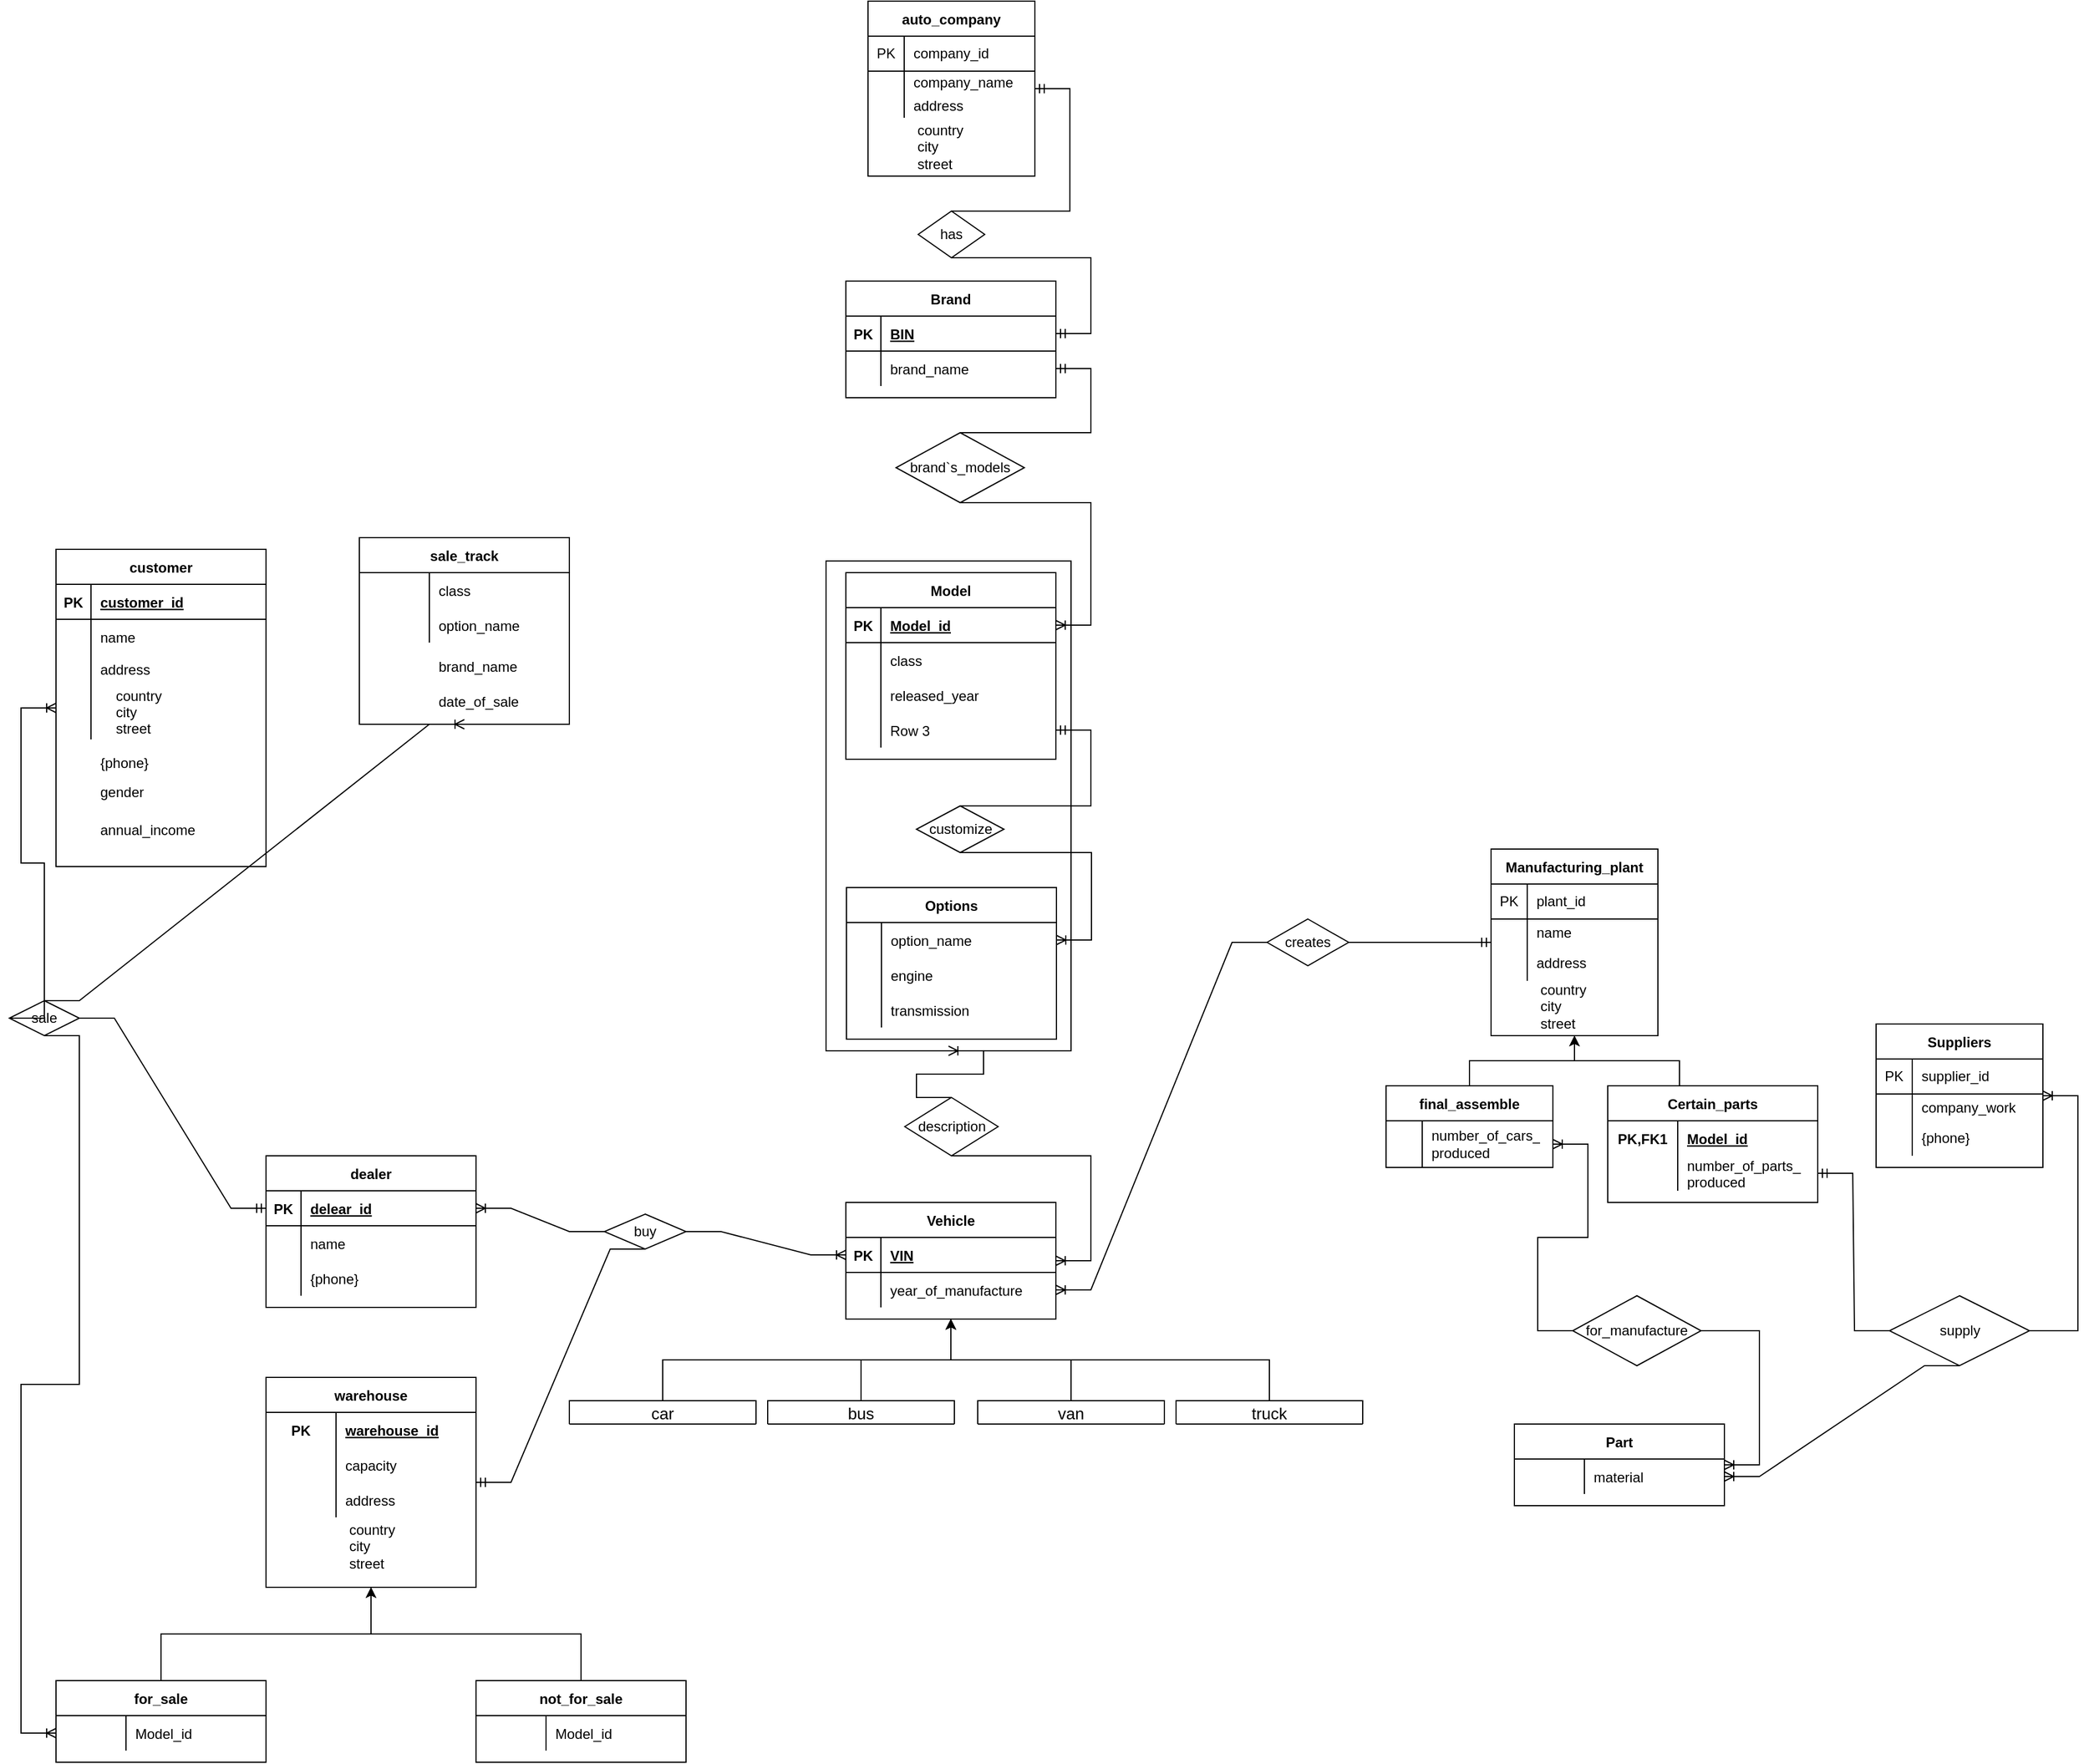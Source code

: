 <mxfile version="15.5.8" type="github">
  <diagram id="sJGEXuE3GDxPKIYz72Gz" name="Page-1">
    <mxGraphModel dx="1221" dy="681" grid="1" gridSize="10" guides="1" tooltips="1" connect="1" arrows="1" fold="1" page="1" pageScale="1" pageWidth="2336" pageHeight="1654" math="0" shadow="0">
      <root>
        <mxCell id="0" />
        <mxCell id="1" parent="0" />
        <mxCell id="nWDF-veFi8Z_xZkkH8-R-12" value="auto_company" style="shape=table;startSize=30;container=1;collapsible=0;childLayout=tableLayout;fixedRows=1;rowLines=0;fontStyle=1;align=center;pointerEvents=1;" vertex="1" parent="1">
          <mxGeometry x="756" y="40" width="143" height="150" as="geometry" />
        </mxCell>
        <mxCell id="nWDF-veFi8Z_xZkkH8-R-13" value="" style="shape=partialRectangle;html=1;whiteSpace=wrap;collapsible=0;dropTarget=0;pointerEvents=1;fillColor=none;top=0;left=0;bottom=1;right=0;points=[[0,0.5],[1,0.5]];portConstraint=eastwest;" vertex="1" parent="nWDF-veFi8Z_xZkkH8-R-12">
          <mxGeometry y="30" width="143" height="30" as="geometry" />
        </mxCell>
        <mxCell id="nWDF-veFi8Z_xZkkH8-R-14" value="PK" style="shape=partialRectangle;html=1;whiteSpace=wrap;connectable=0;fillColor=none;top=0;left=0;bottom=0;right=0;overflow=hidden;pointerEvents=1;" vertex="1" parent="nWDF-veFi8Z_xZkkH8-R-13">
          <mxGeometry width="31" height="30" as="geometry">
            <mxRectangle width="31" height="30" as="alternateBounds" />
          </mxGeometry>
        </mxCell>
        <mxCell id="nWDF-veFi8Z_xZkkH8-R-15" value="company_id" style="shape=partialRectangle;html=1;whiteSpace=wrap;connectable=0;fillColor=none;top=0;left=0;bottom=0;right=0;align=left;spacingLeft=6;overflow=hidden;pointerEvents=1;" vertex="1" parent="nWDF-veFi8Z_xZkkH8-R-13">
          <mxGeometry x="31" width="112" height="30" as="geometry">
            <mxRectangle width="112" height="30" as="alternateBounds" />
          </mxGeometry>
        </mxCell>
        <mxCell id="nWDF-veFi8Z_xZkkH8-R-16" value="" style="shape=partialRectangle;html=1;whiteSpace=wrap;collapsible=0;dropTarget=0;pointerEvents=1;fillColor=none;top=0;left=0;bottom=0;right=0;points=[[0,0.5],[1,0.5]];portConstraint=eastwest;" vertex="1" parent="nWDF-veFi8Z_xZkkH8-R-12">
          <mxGeometry y="60" width="143" height="20" as="geometry" />
        </mxCell>
        <mxCell id="nWDF-veFi8Z_xZkkH8-R-17" value="" style="shape=partialRectangle;html=1;whiteSpace=wrap;connectable=0;fillColor=none;top=0;left=0;bottom=0;right=0;overflow=hidden;pointerEvents=1;" vertex="1" parent="nWDF-veFi8Z_xZkkH8-R-16">
          <mxGeometry width="31" height="20" as="geometry">
            <mxRectangle width="31" height="20" as="alternateBounds" />
          </mxGeometry>
        </mxCell>
        <mxCell id="nWDF-veFi8Z_xZkkH8-R-18" value="company_name" style="shape=partialRectangle;html=1;whiteSpace=wrap;connectable=0;fillColor=none;top=0;left=0;bottom=0;right=0;align=left;spacingLeft=6;overflow=hidden;pointerEvents=1;" vertex="1" parent="nWDF-veFi8Z_xZkkH8-R-16">
          <mxGeometry x="31" width="112" height="20" as="geometry">
            <mxRectangle width="112" height="20" as="alternateBounds" />
          </mxGeometry>
        </mxCell>
        <mxCell id="nWDF-veFi8Z_xZkkH8-R-19" value="" style="shape=partialRectangle;html=1;whiteSpace=wrap;collapsible=0;dropTarget=0;pointerEvents=1;fillColor=none;top=0;left=0;bottom=0;right=0;points=[[0,0.5],[1,0.5]];portConstraint=eastwest;" vertex="1" parent="nWDF-veFi8Z_xZkkH8-R-12">
          <mxGeometry y="80" width="143" height="20" as="geometry" />
        </mxCell>
        <mxCell id="nWDF-veFi8Z_xZkkH8-R-20" value="" style="shape=partialRectangle;html=1;whiteSpace=wrap;connectable=0;fillColor=none;top=0;left=0;bottom=0;right=0;overflow=hidden;pointerEvents=1;" vertex="1" parent="nWDF-veFi8Z_xZkkH8-R-19">
          <mxGeometry width="31" height="20" as="geometry">
            <mxRectangle width="31" height="20" as="alternateBounds" />
          </mxGeometry>
        </mxCell>
        <mxCell id="nWDF-veFi8Z_xZkkH8-R-21" value="address&lt;span style=&quot;white-space: pre&quot;&gt;	&lt;/span&gt;" style="shape=partialRectangle;html=1;whiteSpace=wrap;connectable=0;fillColor=none;top=0;left=0;bottom=0;right=0;align=left;spacingLeft=6;overflow=hidden;pointerEvents=1;" vertex="1" parent="nWDF-veFi8Z_xZkkH8-R-19">
          <mxGeometry x="31" width="112" height="20" as="geometry">
            <mxRectangle width="112" height="20" as="alternateBounds" />
          </mxGeometry>
        </mxCell>
        <mxCell id="nWDF-veFi8Z_xZkkH8-R-23" value="&lt;span style=&quot;white-space: pre&quot;&gt;	&lt;/span&gt;country&amp;nbsp;&lt;br&gt;&lt;span style=&quot;white-space: pre&quot;&gt;	&lt;/span&gt;city&lt;br&gt;&lt;span style=&quot;white-space: pre&quot;&gt;	&lt;/span&gt;street" style="shape=partialRectangle;html=1;whiteSpace=wrap;connectable=0;fillColor=none;top=0;left=0;bottom=0;right=0;align=left;spacingLeft=6;overflow=hidden;pointerEvents=1;" vertex="1" parent="1">
          <mxGeometry x="787" y="140" width="112" height="50" as="geometry">
            <mxRectangle width="112" height="20" as="alternateBounds" />
          </mxGeometry>
        </mxCell>
        <mxCell id="nWDF-veFi8Z_xZkkH8-R-32" value="has" style="shape=rhombus;perimeter=rhombusPerimeter;whiteSpace=wrap;html=1;align=center;" vertex="1" parent="1">
          <mxGeometry x="799" y="220" width="57" height="40" as="geometry" />
        </mxCell>
        <mxCell id="nWDF-veFi8Z_xZkkH8-R-33" value="" style="edgeStyle=entityRelationEdgeStyle;fontSize=12;html=1;endArrow=ERmandOne;rounded=0;exitX=0.5;exitY=0;exitDx=0;exitDy=0;" edge="1" parent="1" source="nWDF-veFi8Z_xZkkH8-R-32" target="nWDF-veFi8Z_xZkkH8-R-12">
          <mxGeometry width="100" height="100" relative="1" as="geometry">
            <mxPoint x="790" y="310" as="sourcePoint" />
            <mxPoint x="750" y="152" as="targetPoint" />
          </mxGeometry>
        </mxCell>
        <mxCell id="nWDF-veFi8Z_xZkkH8-R-49" value="Brand" style="shape=table;startSize=30;container=1;collapsible=1;childLayout=tableLayout;fixedRows=1;rowLines=0;fontStyle=1;align=center;resizeLast=1;" vertex="1" parent="1">
          <mxGeometry x="737" y="280" width="180" height="100" as="geometry" />
        </mxCell>
        <mxCell id="nWDF-veFi8Z_xZkkH8-R-50" value="" style="shape=partialRectangle;collapsible=0;dropTarget=0;pointerEvents=0;fillColor=none;top=0;left=0;bottom=1;right=0;points=[[0,0.5],[1,0.5]];portConstraint=eastwest;" vertex="1" parent="nWDF-veFi8Z_xZkkH8-R-49">
          <mxGeometry y="30" width="180" height="30" as="geometry" />
        </mxCell>
        <mxCell id="nWDF-veFi8Z_xZkkH8-R-51" value="PK" style="shape=partialRectangle;connectable=0;fillColor=none;top=0;left=0;bottom=0;right=0;fontStyle=1;overflow=hidden;" vertex="1" parent="nWDF-veFi8Z_xZkkH8-R-50">
          <mxGeometry width="30" height="30" as="geometry">
            <mxRectangle width="30" height="30" as="alternateBounds" />
          </mxGeometry>
        </mxCell>
        <mxCell id="nWDF-veFi8Z_xZkkH8-R-52" value="BIN" style="shape=partialRectangle;connectable=0;fillColor=none;top=0;left=0;bottom=0;right=0;align=left;spacingLeft=6;fontStyle=5;overflow=hidden;" vertex="1" parent="nWDF-veFi8Z_xZkkH8-R-50">
          <mxGeometry x="30" width="150" height="30" as="geometry">
            <mxRectangle width="150" height="30" as="alternateBounds" />
          </mxGeometry>
        </mxCell>
        <mxCell id="nWDF-veFi8Z_xZkkH8-R-53" value="" style="shape=partialRectangle;collapsible=0;dropTarget=0;pointerEvents=0;fillColor=none;top=0;left=0;bottom=0;right=0;points=[[0,0.5],[1,0.5]];portConstraint=eastwest;" vertex="1" parent="nWDF-veFi8Z_xZkkH8-R-49">
          <mxGeometry y="60" width="180" height="30" as="geometry" />
        </mxCell>
        <mxCell id="nWDF-veFi8Z_xZkkH8-R-54" value="" style="shape=partialRectangle;connectable=0;fillColor=none;top=0;left=0;bottom=0;right=0;editable=1;overflow=hidden;" vertex="1" parent="nWDF-veFi8Z_xZkkH8-R-53">
          <mxGeometry width="30" height="30" as="geometry">
            <mxRectangle width="30" height="30" as="alternateBounds" />
          </mxGeometry>
        </mxCell>
        <mxCell id="nWDF-veFi8Z_xZkkH8-R-55" value="brand_name" style="shape=partialRectangle;connectable=0;fillColor=none;top=0;left=0;bottom=0;right=0;align=left;spacingLeft=6;overflow=hidden;" vertex="1" parent="nWDF-veFi8Z_xZkkH8-R-53">
          <mxGeometry x="30" width="150" height="30" as="geometry">
            <mxRectangle width="150" height="30" as="alternateBounds" />
          </mxGeometry>
        </mxCell>
        <mxCell id="nWDF-veFi8Z_xZkkH8-R-62" value="Model" style="shape=table;startSize=30;container=1;collapsible=1;childLayout=tableLayout;fixedRows=1;rowLines=0;fontStyle=1;align=center;resizeLast=1;" vertex="1" parent="1">
          <mxGeometry x="737" y="530" width="180" height="160" as="geometry" />
        </mxCell>
        <mxCell id="nWDF-veFi8Z_xZkkH8-R-63" value="" style="shape=partialRectangle;collapsible=0;dropTarget=0;pointerEvents=0;fillColor=none;top=0;left=0;bottom=1;right=0;points=[[0,0.5],[1,0.5]];portConstraint=eastwest;" vertex="1" parent="nWDF-veFi8Z_xZkkH8-R-62">
          <mxGeometry y="30" width="180" height="30" as="geometry" />
        </mxCell>
        <mxCell id="nWDF-veFi8Z_xZkkH8-R-64" value="PK" style="shape=partialRectangle;connectable=0;fillColor=none;top=0;left=0;bottom=0;right=0;fontStyle=1;overflow=hidden;" vertex="1" parent="nWDF-veFi8Z_xZkkH8-R-63">
          <mxGeometry width="30" height="30" as="geometry">
            <mxRectangle width="30" height="30" as="alternateBounds" />
          </mxGeometry>
        </mxCell>
        <mxCell id="nWDF-veFi8Z_xZkkH8-R-65" value="Model_id" style="shape=partialRectangle;connectable=0;fillColor=none;top=0;left=0;bottom=0;right=0;align=left;spacingLeft=6;fontStyle=5;overflow=hidden;" vertex="1" parent="nWDF-veFi8Z_xZkkH8-R-63">
          <mxGeometry x="30" width="150" height="30" as="geometry">
            <mxRectangle width="150" height="30" as="alternateBounds" />
          </mxGeometry>
        </mxCell>
        <mxCell id="nWDF-veFi8Z_xZkkH8-R-66" value="" style="shape=partialRectangle;collapsible=0;dropTarget=0;pointerEvents=0;fillColor=none;top=0;left=0;bottom=0;right=0;points=[[0,0.5],[1,0.5]];portConstraint=eastwest;" vertex="1" parent="nWDF-veFi8Z_xZkkH8-R-62">
          <mxGeometry y="60" width="180" height="30" as="geometry" />
        </mxCell>
        <mxCell id="nWDF-veFi8Z_xZkkH8-R-67" value="" style="shape=partialRectangle;connectable=0;fillColor=none;top=0;left=0;bottom=0;right=0;editable=1;overflow=hidden;" vertex="1" parent="nWDF-veFi8Z_xZkkH8-R-66">
          <mxGeometry width="30" height="30" as="geometry">
            <mxRectangle width="30" height="30" as="alternateBounds" />
          </mxGeometry>
        </mxCell>
        <mxCell id="nWDF-veFi8Z_xZkkH8-R-68" value="class" style="shape=partialRectangle;connectable=0;fillColor=none;top=0;left=0;bottom=0;right=0;align=left;spacingLeft=6;overflow=hidden;" vertex="1" parent="nWDF-veFi8Z_xZkkH8-R-66">
          <mxGeometry x="30" width="150" height="30" as="geometry">
            <mxRectangle width="150" height="30" as="alternateBounds" />
          </mxGeometry>
        </mxCell>
        <mxCell id="nWDF-veFi8Z_xZkkH8-R-69" value="" style="shape=partialRectangle;collapsible=0;dropTarget=0;pointerEvents=0;fillColor=none;top=0;left=0;bottom=0;right=0;points=[[0,0.5],[1,0.5]];portConstraint=eastwest;" vertex="1" parent="nWDF-veFi8Z_xZkkH8-R-62">
          <mxGeometry y="90" width="180" height="30" as="geometry" />
        </mxCell>
        <mxCell id="nWDF-veFi8Z_xZkkH8-R-70" value="" style="shape=partialRectangle;connectable=0;fillColor=none;top=0;left=0;bottom=0;right=0;editable=1;overflow=hidden;" vertex="1" parent="nWDF-veFi8Z_xZkkH8-R-69">
          <mxGeometry width="30" height="30" as="geometry">
            <mxRectangle width="30" height="30" as="alternateBounds" />
          </mxGeometry>
        </mxCell>
        <mxCell id="nWDF-veFi8Z_xZkkH8-R-71" value="released_year" style="shape=partialRectangle;connectable=0;fillColor=none;top=0;left=0;bottom=0;right=0;align=left;spacingLeft=6;overflow=hidden;" vertex="1" parent="nWDF-veFi8Z_xZkkH8-R-69">
          <mxGeometry x="30" width="150" height="30" as="geometry">
            <mxRectangle width="150" height="30" as="alternateBounds" />
          </mxGeometry>
        </mxCell>
        <mxCell id="nWDF-veFi8Z_xZkkH8-R-72" value="" style="shape=partialRectangle;collapsible=0;dropTarget=0;pointerEvents=0;fillColor=none;top=0;left=0;bottom=0;right=0;points=[[0,0.5],[1,0.5]];portConstraint=eastwest;" vertex="1" parent="nWDF-veFi8Z_xZkkH8-R-62">
          <mxGeometry y="120" width="180" height="30" as="geometry" />
        </mxCell>
        <mxCell id="nWDF-veFi8Z_xZkkH8-R-73" value="" style="shape=partialRectangle;connectable=0;fillColor=none;top=0;left=0;bottom=0;right=0;editable=1;overflow=hidden;" vertex="1" parent="nWDF-veFi8Z_xZkkH8-R-72">
          <mxGeometry width="30" height="30" as="geometry">
            <mxRectangle width="30" height="30" as="alternateBounds" />
          </mxGeometry>
        </mxCell>
        <mxCell id="nWDF-veFi8Z_xZkkH8-R-74" value="Row 3" style="shape=partialRectangle;connectable=0;fillColor=none;top=0;left=0;bottom=0;right=0;align=left;spacingLeft=6;overflow=hidden;" vertex="1" parent="nWDF-veFi8Z_xZkkH8-R-72">
          <mxGeometry x="30" width="150" height="30" as="geometry">
            <mxRectangle width="150" height="30" as="alternateBounds" />
          </mxGeometry>
        </mxCell>
        <mxCell id="nWDF-veFi8Z_xZkkH8-R-78" value="" style="edgeStyle=entityRelationEdgeStyle;fontSize=12;html=1;endArrow=ERmandOne;rounded=0;exitX=0.5;exitY=1;exitDx=0;exitDy=0;" edge="1" parent="1" source="nWDF-veFi8Z_xZkkH8-R-32" target="nWDF-veFi8Z_xZkkH8-R-50">
          <mxGeometry width="100" height="100" relative="1" as="geometry">
            <mxPoint x="790" y="320" as="sourcePoint" />
            <mxPoint x="890" y="220" as="targetPoint" />
          </mxGeometry>
        </mxCell>
        <mxCell id="nWDF-veFi8Z_xZkkH8-R-79" value="brand`s_models" style="shape=rhombus;perimeter=rhombusPerimeter;whiteSpace=wrap;html=1;align=center;" vertex="1" parent="1">
          <mxGeometry x="780" y="410" width="110" height="60" as="geometry" />
        </mxCell>
        <mxCell id="nWDF-veFi8Z_xZkkH8-R-81" value="" style="edgeStyle=entityRelationEdgeStyle;fontSize=12;html=1;endArrow=ERmandOne;rounded=0;exitX=0.5;exitY=0;exitDx=0;exitDy=0;" edge="1" parent="1" source="nWDF-veFi8Z_xZkkH8-R-79" target="nWDF-veFi8Z_xZkkH8-R-53">
          <mxGeometry width="100" height="100" relative="1" as="geometry">
            <mxPoint x="790" y="490" as="sourcePoint" />
            <mxPoint x="890" y="390" as="targetPoint" />
          </mxGeometry>
        </mxCell>
        <mxCell id="nWDF-veFi8Z_xZkkH8-R-82" value="" style="edgeStyle=entityRelationEdgeStyle;fontSize=12;html=1;endArrow=ERoneToMany;rounded=0;exitX=0.5;exitY=1;exitDx=0;exitDy=0;" edge="1" parent="1" source="nWDF-veFi8Z_xZkkH8-R-79" target="nWDF-veFi8Z_xZkkH8-R-63">
          <mxGeometry width="100" height="100" relative="1" as="geometry">
            <mxPoint x="790" y="490" as="sourcePoint" />
            <mxPoint x="890" y="390" as="targetPoint" />
          </mxGeometry>
        </mxCell>
        <mxCell id="nWDF-veFi8Z_xZkkH8-R-83" value="Options" style="shape=table;startSize=30;container=1;collapsible=1;childLayout=tableLayout;fixedRows=1;rowLines=0;fontStyle=1;align=center;resizeLast=1;" vertex="1" parent="1">
          <mxGeometry x="737.5" y="800" width="180" height="130" as="geometry" />
        </mxCell>
        <mxCell id="nWDF-veFi8Z_xZkkH8-R-87" value="" style="shape=partialRectangle;collapsible=0;dropTarget=0;pointerEvents=0;fillColor=none;top=0;left=0;bottom=0;right=0;points=[[0,0.5],[1,0.5]];portConstraint=eastwest;" vertex="1" parent="nWDF-veFi8Z_xZkkH8-R-83">
          <mxGeometry y="30" width="180" height="30" as="geometry" />
        </mxCell>
        <mxCell id="nWDF-veFi8Z_xZkkH8-R-88" value="" style="shape=partialRectangle;connectable=0;fillColor=none;top=0;left=0;bottom=0;right=0;editable=1;overflow=hidden;" vertex="1" parent="nWDF-veFi8Z_xZkkH8-R-87">
          <mxGeometry width="30" height="30" as="geometry">
            <mxRectangle width="30" height="30" as="alternateBounds" />
          </mxGeometry>
        </mxCell>
        <mxCell id="nWDF-veFi8Z_xZkkH8-R-89" value="option_name" style="shape=partialRectangle;connectable=0;fillColor=none;top=0;left=0;bottom=0;right=0;align=left;spacingLeft=6;overflow=hidden;" vertex="1" parent="nWDF-veFi8Z_xZkkH8-R-87">
          <mxGeometry x="30" width="150" height="30" as="geometry">
            <mxRectangle width="150" height="30" as="alternateBounds" />
          </mxGeometry>
        </mxCell>
        <mxCell id="nWDF-veFi8Z_xZkkH8-R-90" value="" style="shape=partialRectangle;collapsible=0;dropTarget=0;pointerEvents=0;fillColor=none;top=0;left=0;bottom=0;right=0;points=[[0,0.5],[1,0.5]];portConstraint=eastwest;" vertex="1" parent="nWDF-veFi8Z_xZkkH8-R-83">
          <mxGeometry y="60" width="180" height="30" as="geometry" />
        </mxCell>
        <mxCell id="nWDF-veFi8Z_xZkkH8-R-91" value="" style="shape=partialRectangle;connectable=0;fillColor=none;top=0;left=0;bottom=0;right=0;editable=1;overflow=hidden;" vertex="1" parent="nWDF-veFi8Z_xZkkH8-R-90">
          <mxGeometry width="30" height="30" as="geometry">
            <mxRectangle width="30" height="30" as="alternateBounds" />
          </mxGeometry>
        </mxCell>
        <mxCell id="nWDF-veFi8Z_xZkkH8-R-92" value="engine" style="shape=partialRectangle;connectable=0;fillColor=none;top=0;left=0;bottom=0;right=0;align=left;spacingLeft=6;overflow=hidden;" vertex="1" parent="nWDF-veFi8Z_xZkkH8-R-90">
          <mxGeometry x="30" width="150" height="30" as="geometry">
            <mxRectangle width="150" height="30" as="alternateBounds" />
          </mxGeometry>
        </mxCell>
        <mxCell id="nWDF-veFi8Z_xZkkH8-R-93" value="" style="shape=partialRectangle;collapsible=0;dropTarget=0;pointerEvents=0;fillColor=none;top=0;left=0;bottom=0;right=0;points=[[0,0.5],[1,0.5]];portConstraint=eastwest;" vertex="1" parent="nWDF-veFi8Z_xZkkH8-R-83">
          <mxGeometry y="90" width="180" height="30" as="geometry" />
        </mxCell>
        <mxCell id="nWDF-veFi8Z_xZkkH8-R-94" value="" style="shape=partialRectangle;connectable=0;fillColor=none;top=0;left=0;bottom=0;right=0;editable=1;overflow=hidden;" vertex="1" parent="nWDF-veFi8Z_xZkkH8-R-93">
          <mxGeometry width="30" height="30" as="geometry">
            <mxRectangle width="30" height="30" as="alternateBounds" />
          </mxGeometry>
        </mxCell>
        <mxCell id="nWDF-veFi8Z_xZkkH8-R-95" value="transmission" style="shape=partialRectangle;connectable=0;fillColor=none;top=0;left=0;bottom=0;right=0;align=left;spacingLeft=6;overflow=hidden;" vertex="1" parent="nWDF-veFi8Z_xZkkH8-R-93">
          <mxGeometry x="30" width="150" height="30" as="geometry">
            <mxRectangle width="150" height="30" as="alternateBounds" />
          </mxGeometry>
        </mxCell>
        <mxCell id="nWDF-veFi8Z_xZkkH8-R-96" value="customize" style="shape=rhombus;perimeter=rhombusPerimeter;whiteSpace=wrap;html=1;align=center;" vertex="1" parent="1">
          <mxGeometry x="797.5" y="730" width="75" height="40" as="geometry" />
        </mxCell>
        <mxCell id="nWDF-veFi8Z_xZkkH8-R-97" value="" style="edgeStyle=entityRelationEdgeStyle;fontSize=12;html=1;endArrow=ERmandOne;rounded=0;exitX=0.5;exitY=0;exitDx=0;exitDy=0;" edge="1" parent="1" source="nWDF-veFi8Z_xZkkH8-R-96" target="nWDF-veFi8Z_xZkkH8-R-72">
          <mxGeometry width="100" height="100" relative="1" as="geometry">
            <mxPoint x="790" y="810" as="sourcePoint" />
            <mxPoint x="890" y="710" as="targetPoint" />
          </mxGeometry>
        </mxCell>
        <mxCell id="nWDF-veFi8Z_xZkkH8-R-98" value="" style="edgeStyle=entityRelationEdgeStyle;fontSize=12;html=1;endArrow=ERoneToMany;rounded=0;exitX=0.5;exitY=1;exitDx=0;exitDy=0;" edge="1" parent="1" source="nWDF-veFi8Z_xZkkH8-R-96" target="nWDF-veFi8Z_xZkkH8-R-87">
          <mxGeometry width="100" height="100" relative="1" as="geometry">
            <mxPoint x="800" y="800" as="sourcePoint" />
            <mxPoint x="890" y="710" as="targetPoint" />
          </mxGeometry>
        </mxCell>
        <mxCell id="nWDF-veFi8Z_xZkkH8-R-100" value="" style="shape=partialRectangle;whiteSpace=wrap;html=1;top=0;left=0;fillColor=none;" vertex="1" parent="1">
          <mxGeometry x="720" y="520" width="210" height="420" as="geometry" />
        </mxCell>
        <mxCell id="nWDF-veFi8Z_xZkkH8-R-101" value="" style="shape=partialRectangle;whiteSpace=wrap;html=1;bottom=0;right=0;fillColor=none;" vertex="1" parent="1">
          <mxGeometry x="720" y="520" width="210" height="420" as="geometry" />
        </mxCell>
        <mxCell id="nWDF-veFi8Z_xZkkH8-R-102" value="description" style="shape=rhombus;perimeter=rhombusPerimeter;whiteSpace=wrap;html=1;align=center;" vertex="1" parent="1">
          <mxGeometry x="787.5" y="980" width="80" height="50" as="geometry" />
        </mxCell>
        <mxCell id="nWDF-veFi8Z_xZkkH8-R-104" value="" style="edgeStyle=entityRelationEdgeStyle;fontSize=12;html=1;endArrow=ERoneToMany;rounded=0;exitX=0.5;exitY=0;exitDx=0;exitDy=0;entryX=0.5;entryY=1;entryDx=0;entryDy=0;" edge="1" parent="1" source="nWDF-veFi8Z_xZkkH8-R-102" target="nWDF-veFi8Z_xZkkH8-R-101">
          <mxGeometry width="100" height="100" relative="1" as="geometry">
            <mxPoint x="870" y="1005" as="sourcePoint" />
            <mxPoint x="720" y="990" as="targetPoint" />
          </mxGeometry>
        </mxCell>
        <mxCell id="nWDF-veFi8Z_xZkkH8-R-105" value="" style="edgeStyle=entityRelationEdgeStyle;fontSize=12;html=1;endArrow=ERoneToMany;rounded=0;exitX=0.5;exitY=1;exitDx=0;exitDy=0;" edge="1" parent="1" source="nWDF-veFi8Z_xZkkH8-R-102" target="nWDF-veFi8Z_xZkkH8-R-106">
          <mxGeometry width="100" height="100" relative="1" as="geometry">
            <mxPoint x="780" y="1000" as="sourcePoint" />
            <mxPoint x="880" y="900" as="targetPoint" />
          </mxGeometry>
        </mxCell>
        <mxCell id="nWDF-veFi8Z_xZkkH8-R-106" value="Vehicle" style="shape=table;startSize=30;container=1;collapsible=1;childLayout=tableLayout;fixedRows=1;rowLines=0;fontStyle=1;align=center;resizeLast=1;" vertex="1" parent="1">
          <mxGeometry x="737" y="1070" width="180" height="100" as="geometry" />
        </mxCell>
        <mxCell id="nWDF-veFi8Z_xZkkH8-R-107" value="" style="shape=partialRectangle;collapsible=0;dropTarget=0;pointerEvents=0;fillColor=none;top=0;left=0;bottom=1;right=0;points=[[0,0.5],[1,0.5]];portConstraint=eastwest;" vertex="1" parent="nWDF-veFi8Z_xZkkH8-R-106">
          <mxGeometry y="30" width="180" height="30" as="geometry" />
        </mxCell>
        <mxCell id="nWDF-veFi8Z_xZkkH8-R-108" value="PK" style="shape=partialRectangle;connectable=0;fillColor=none;top=0;left=0;bottom=0;right=0;fontStyle=1;overflow=hidden;" vertex="1" parent="nWDF-veFi8Z_xZkkH8-R-107">
          <mxGeometry width="30" height="30" as="geometry">
            <mxRectangle width="30" height="30" as="alternateBounds" />
          </mxGeometry>
        </mxCell>
        <mxCell id="nWDF-veFi8Z_xZkkH8-R-109" value="VIN" style="shape=partialRectangle;connectable=0;fillColor=none;top=0;left=0;bottom=0;right=0;align=left;spacingLeft=6;fontStyle=5;overflow=hidden;" vertex="1" parent="nWDF-veFi8Z_xZkkH8-R-107">
          <mxGeometry x="30" width="150" height="30" as="geometry">
            <mxRectangle width="150" height="30" as="alternateBounds" />
          </mxGeometry>
        </mxCell>
        <mxCell id="nWDF-veFi8Z_xZkkH8-R-110" value="" style="shape=partialRectangle;collapsible=0;dropTarget=0;pointerEvents=0;fillColor=none;top=0;left=0;bottom=0;right=0;points=[[0,0.5],[1,0.5]];portConstraint=eastwest;" vertex="1" parent="nWDF-veFi8Z_xZkkH8-R-106">
          <mxGeometry y="60" width="180" height="30" as="geometry" />
        </mxCell>
        <mxCell id="nWDF-veFi8Z_xZkkH8-R-111" value="" style="shape=partialRectangle;connectable=0;fillColor=none;top=0;left=0;bottom=0;right=0;editable=1;overflow=hidden;" vertex="1" parent="nWDF-veFi8Z_xZkkH8-R-110">
          <mxGeometry width="30" height="30" as="geometry">
            <mxRectangle width="30" height="30" as="alternateBounds" />
          </mxGeometry>
        </mxCell>
        <mxCell id="nWDF-veFi8Z_xZkkH8-R-112" value="year_of_manufacture" style="shape=partialRectangle;connectable=0;fillColor=none;top=0;left=0;bottom=0;right=0;align=left;spacingLeft=6;overflow=hidden;" vertex="1" parent="nWDF-veFi8Z_xZkkH8-R-110">
          <mxGeometry x="30" width="150" height="30" as="geometry">
            <mxRectangle width="150" height="30" as="alternateBounds" />
          </mxGeometry>
        </mxCell>
        <mxCell id="nWDF-veFi8Z_xZkkH8-R-124" value="" style="edgeStyle=elbowEdgeStyle;elbow=vertical;endArrow=classic;html=1;rounded=0;exitX=0.5;exitY=0;exitDx=0;exitDy=0;" edge="1" parent="1" source="nWDF-veFi8Z_xZkkH8-R-125" target="nWDF-veFi8Z_xZkkH8-R-106">
          <mxGeometry width="50" height="50" relative="1" as="geometry">
            <mxPoint x="700" y="1180" as="sourcePoint" />
            <mxPoint x="830" y="1170" as="targetPoint" />
          </mxGeometry>
        </mxCell>
        <mxCell id="nWDF-veFi8Z_xZkkH8-R-125" value="car" style="swimlane;fontStyle=0;childLayout=stackLayout;horizontal=1;startSize=26;horizontalStack=0;resizeParent=1;resizeParentMax=0;resizeLast=0;collapsible=1;marginBottom=0;align=center;fontSize=14;" vertex="1" parent="1">
          <mxGeometry x="500" y="1240" width="160" height="20" as="geometry" />
        </mxCell>
        <mxCell id="nWDF-veFi8Z_xZkkH8-R-129" value="bus" style="swimlane;fontStyle=0;childLayout=stackLayout;horizontal=1;startSize=26;horizontalStack=0;resizeParent=1;resizeParentMax=0;resizeLast=0;collapsible=1;marginBottom=0;align=center;fontSize=14;" vertex="1" parent="1">
          <mxGeometry x="670" y="1240" width="160" height="20" as="geometry" />
        </mxCell>
        <mxCell id="nWDF-veFi8Z_xZkkH8-R-137" value="truck" style="swimlane;fontStyle=0;childLayout=stackLayout;horizontal=1;startSize=26;horizontalStack=0;resizeParent=1;resizeParentMax=0;resizeLast=0;collapsible=1;marginBottom=0;align=center;fontSize=14;" vertex="1" parent="1">
          <mxGeometry x="1020" y="1240" width="160" height="20" as="geometry" />
        </mxCell>
        <mxCell id="nWDF-veFi8Z_xZkkH8-R-142" value="van" style="swimlane;fontStyle=0;childLayout=stackLayout;horizontal=1;startSize=26;horizontalStack=0;resizeParent=1;resizeParentMax=0;resizeLast=0;collapsible=1;marginBottom=0;align=center;fontSize=14;" vertex="1" parent="1">
          <mxGeometry x="850" y="1240" width="160" height="20" as="geometry" />
        </mxCell>
        <mxCell id="nWDF-veFi8Z_xZkkH8-R-143" value="" style="edgeStyle=elbowEdgeStyle;elbow=vertical;endArrow=classic;html=1;rounded=0;exitX=0.5;exitY=0;exitDx=0;exitDy=0;" edge="1" parent="1" target="nWDF-veFi8Z_xZkkH8-R-106">
          <mxGeometry width="50" height="50" relative="1" as="geometry">
            <mxPoint x="750" y="1240" as="sourcePoint" />
            <mxPoint x="830" y="1170" as="targetPoint" />
          </mxGeometry>
        </mxCell>
        <mxCell id="nWDF-veFi8Z_xZkkH8-R-144" value="" style="edgeStyle=elbowEdgeStyle;elbow=vertical;endArrow=classic;html=1;rounded=0;exitX=0.5;exitY=0;exitDx=0;exitDy=0;" edge="1" parent="1" source="nWDF-veFi8Z_xZkkH8-R-142" target="nWDF-veFi8Z_xZkkH8-R-106">
          <mxGeometry width="50" height="50" relative="1" as="geometry">
            <mxPoint x="600" y="1260" as="sourcePoint" />
            <mxPoint x="827" y="1170" as="targetPoint" />
            <Array as="points">
              <mxPoint x="940" y="1205" />
              <mxPoint x="920" y="1205" />
            </Array>
          </mxGeometry>
        </mxCell>
        <mxCell id="nWDF-veFi8Z_xZkkH8-R-145" value="" style="edgeStyle=elbowEdgeStyle;elbow=vertical;endArrow=classic;html=1;rounded=0;exitX=0.5;exitY=0;exitDx=0;exitDy=0;" edge="1" parent="1" target="nWDF-veFi8Z_xZkkH8-R-106">
          <mxGeometry width="50" height="50" relative="1" as="geometry">
            <mxPoint x="1100" y="1240" as="sourcePoint" />
            <mxPoint x="1347" y="1170" as="targetPoint" />
          </mxGeometry>
        </mxCell>
        <mxCell id="nWDF-veFi8Z_xZkkH8-R-146" value="" style="edgeStyle=entityRelationEdgeStyle;fontSize=12;html=1;endArrow=ERoneToMany;rounded=0;exitX=0;exitY=0.5;exitDx=0;exitDy=0;" edge="1" parent="1" source="nWDF-veFi8Z_xZkkH8-R-147" target="nWDF-veFi8Z_xZkkH8-R-110">
          <mxGeometry width="100" height="100" relative="1" as="geometry">
            <mxPoint x="1160" y="1010" as="sourcePoint" />
            <mxPoint x="1260" y="910" as="targetPoint" />
          </mxGeometry>
        </mxCell>
        <mxCell id="nWDF-veFi8Z_xZkkH8-R-147" value="creates" style="shape=rhombus;perimeter=rhombusPerimeter;whiteSpace=wrap;html=1;align=center;" vertex="1" parent="1">
          <mxGeometry x="1098" y="827" width="70" height="40" as="geometry" />
        </mxCell>
        <mxCell id="nWDF-veFi8Z_xZkkH8-R-149" value="" style="edgeStyle=entityRelationEdgeStyle;fontSize=12;html=1;endArrow=ERmandOne;rounded=0;exitX=1;exitY=0.5;exitDx=0;exitDy=0;" edge="1" parent="1" source="nWDF-veFi8Z_xZkkH8-R-147" target="nWDF-veFi8Z_xZkkH8-R-163">
          <mxGeometry width="100" height="100" relative="1" as="geometry">
            <mxPoint x="1260" y="1030" as="sourcePoint" />
            <mxPoint x="1300" y="847" as="targetPoint" />
          </mxGeometry>
        </mxCell>
        <mxCell id="nWDF-veFi8Z_xZkkH8-R-163" value="Manufacturing_plant" style="shape=table;startSize=30;container=1;collapsible=0;childLayout=tableLayout;fixedRows=1;rowLines=0;fontStyle=1;align=center;pointerEvents=1;" vertex="1" parent="1">
          <mxGeometry x="1290" y="767" width="143" height="160" as="geometry" />
        </mxCell>
        <mxCell id="nWDF-veFi8Z_xZkkH8-R-164" value="" style="shape=partialRectangle;html=1;whiteSpace=wrap;collapsible=0;dropTarget=0;pointerEvents=1;fillColor=none;top=0;left=0;bottom=1;right=0;points=[[0,0.5],[1,0.5]];portConstraint=eastwest;" vertex="1" parent="nWDF-veFi8Z_xZkkH8-R-163">
          <mxGeometry y="30" width="143" height="30" as="geometry" />
        </mxCell>
        <mxCell id="nWDF-veFi8Z_xZkkH8-R-165" value="PK" style="shape=partialRectangle;html=1;whiteSpace=wrap;connectable=0;fillColor=none;top=0;left=0;bottom=0;right=0;overflow=hidden;pointerEvents=1;" vertex="1" parent="nWDF-veFi8Z_xZkkH8-R-164">
          <mxGeometry width="31" height="30" as="geometry">
            <mxRectangle width="31" height="30" as="alternateBounds" />
          </mxGeometry>
        </mxCell>
        <mxCell id="nWDF-veFi8Z_xZkkH8-R-166" value="plant_id" style="shape=partialRectangle;html=1;whiteSpace=wrap;connectable=0;fillColor=none;top=0;left=0;bottom=0;right=0;align=left;spacingLeft=6;overflow=hidden;pointerEvents=1;" vertex="1" parent="nWDF-veFi8Z_xZkkH8-R-164">
          <mxGeometry x="31" width="112" height="30" as="geometry">
            <mxRectangle width="112" height="30" as="alternateBounds" />
          </mxGeometry>
        </mxCell>
        <mxCell id="nWDF-veFi8Z_xZkkH8-R-167" value="" style="shape=partialRectangle;html=1;whiteSpace=wrap;collapsible=0;dropTarget=0;pointerEvents=1;fillColor=none;top=0;left=0;bottom=0;right=0;points=[[0,0.5],[1,0.5]];portConstraint=eastwest;" vertex="1" parent="nWDF-veFi8Z_xZkkH8-R-163">
          <mxGeometry y="60" width="143" height="23" as="geometry" />
        </mxCell>
        <mxCell id="nWDF-veFi8Z_xZkkH8-R-168" value="" style="shape=partialRectangle;html=1;whiteSpace=wrap;connectable=0;fillColor=none;top=0;left=0;bottom=0;right=0;overflow=hidden;pointerEvents=1;" vertex="1" parent="nWDF-veFi8Z_xZkkH8-R-167">
          <mxGeometry width="31" height="23" as="geometry">
            <mxRectangle width="31" height="23" as="alternateBounds" />
          </mxGeometry>
        </mxCell>
        <mxCell id="nWDF-veFi8Z_xZkkH8-R-169" value="name" style="shape=partialRectangle;html=1;whiteSpace=wrap;connectable=0;fillColor=none;top=0;left=0;bottom=0;right=0;align=left;spacingLeft=6;overflow=hidden;pointerEvents=1;" vertex="1" parent="nWDF-veFi8Z_xZkkH8-R-167">
          <mxGeometry x="31" width="112" height="23" as="geometry">
            <mxRectangle width="112" height="23" as="alternateBounds" />
          </mxGeometry>
        </mxCell>
        <mxCell id="nWDF-veFi8Z_xZkkH8-R-170" value="" style="shape=partialRectangle;html=1;whiteSpace=wrap;collapsible=0;dropTarget=0;pointerEvents=1;fillColor=none;top=0;left=0;bottom=0;right=0;points=[[0,0.5],[1,0.5]];portConstraint=eastwest;" vertex="1" parent="nWDF-veFi8Z_xZkkH8-R-163">
          <mxGeometry y="83" width="143" height="30" as="geometry" />
        </mxCell>
        <mxCell id="nWDF-veFi8Z_xZkkH8-R-171" value="" style="shape=partialRectangle;html=1;whiteSpace=wrap;connectable=0;fillColor=none;top=0;left=0;bottom=0;right=0;overflow=hidden;pointerEvents=1;" vertex="1" parent="nWDF-veFi8Z_xZkkH8-R-170">
          <mxGeometry width="31" height="30" as="geometry">
            <mxRectangle width="31" height="30" as="alternateBounds" />
          </mxGeometry>
        </mxCell>
        <mxCell id="nWDF-veFi8Z_xZkkH8-R-172" value="address&lt;span style=&quot;white-space: pre&quot;&gt;	&lt;/span&gt;" style="shape=partialRectangle;html=1;whiteSpace=wrap;connectable=0;fillColor=none;top=0;left=0;bottom=0;right=0;align=left;spacingLeft=6;overflow=hidden;pointerEvents=1;" vertex="1" parent="nWDF-veFi8Z_xZkkH8-R-170">
          <mxGeometry x="31" width="112" height="30" as="geometry">
            <mxRectangle width="112" height="30" as="alternateBounds" />
          </mxGeometry>
        </mxCell>
        <mxCell id="nWDF-veFi8Z_xZkkH8-R-173" value="&lt;span style=&quot;white-space: pre&quot;&gt;	&lt;/span&gt;country&amp;nbsp;&lt;br&gt;&lt;span style=&quot;white-space: pre&quot;&gt;	&lt;/span&gt;city&lt;br&gt;&lt;span style=&quot;white-space: pre&quot;&gt;	&lt;/span&gt;street" style="shape=partialRectangle;html=1;whiteSpace=wrap;connectable=0;fillColor=none;top=0;left=0;bottom=0;right=0;align=left;spacingLeft=6;overflow=hidden;pointerEvents=1;" vertex="1" parent="1">
          <mxGeometry x="1321" y="877" width="112" height="50" as="geometry">
            <mxRectangle width="112" height="20" as="alternateBounds" />
          </mxGeometry>
        </mxCell>
        <mxCell id="nWDF-veFi8Z_xZkkH8-R-174" value="final_assemble" style="shape=table;startSize=30;container=1;collapsible=0;childLayout=tableLayout;fixedRows=1;rowLines=0;fontStyle=1;align=center;pointerEvents=1;" vertex="1" parent="1">
          <mxGeometry x="1200" y="970" width="143" height="70" as="geometry" />
        </mxCell>
        <mxCell id="nWDF-veFi8Z_xZkkH8-R-178" value="" style="shape=partialRectangle;html=1;whiteSpace=wrap;collapsible=0;dropTarget=0;pointerEvents=1;fillColor=none;top=0;left=0;bottom=0;right=0;points=[[0,0.5],[1,0.5]];portConstraint=eastwest;" vertex="1" parent="nWDF-veFi8Z_xZkkH8-R-174">
          <mxGeometry y="30" width="143" height="40" as="geometry" />
        </mxCell>
        <mxCell id="nWDF-veFi8Z_xZkkH8-R-179" value="" style="shape=partialRectangle;html=1;whiteSpace=wrap;connectable=0;fillColor=none;top=0;left=0;bottom=0;right=0;overflow=hidden;pointerEvents=1;" vertex="1" parent="nWDF-veFi8Z_xZkkH8-R-178">
          <mxGeometry width="31" height="40" as="geometry">
            <mxRectangle width="31" height="40" as="alternateBounds" />
          </mxGeometry>
        </mxCell>
        <mxCell id="nWDF-veFi8Z_xZkkH8-R-180" value="number_of_cars_&lt;br&gt;produced" style="shape=partialRectangle;html=1;whiteSpace=wrap;connectable=0;fillColor=none;top=0;left=0;bottom=0;right=0;align=left;spacingLeft=6;overflow=hidden;pointerEvents=1;" vertex="1" parent="nWDF-veFi8Z_xZkkH8-R-178">
          <mxGeometry x="31" width="112" height="40" as="geometry">
            <mxRectangle width="112" height="40" as="alternateBounds" />
          </mxGeometry>
        </mxCell>
        <mxCell id="nWDF-veFi8Z_xZkkH8-R-194" value="" style="edgeStyle=elbowEdgeStyle;elbow=vertical;endArrow=classic;html=1;rounded=0;" edge="1" parent="1" target="nWDF-veFi8Z_xZkkH8-R-163">
          <mxGeometry width="50" height="50" relative="1" as="geometry">
            <mxPoint x="1451.5" y="970" as="sourcePoint" />
            <mxPoint x="1350" y="910" as="targetPoint" />
          </mxGeometry>
        </mxCell>
        <mxCell id="nWDF-veFi8Z_xZkkH8-R-195" value="" style="edgeStyle=elbowEdgeStyle;elbow=vertical;endArrow=classic;html=1;rounded=0;" edge="1" parent="1" source="nWDF-veFi8Z_xZkkH8-R-174" target="nWDF-veFi8Z_xZkkH8-R-163">
          <mxGeometry width="50" height="50" relative="1" as="geometry">
            <mxPoint x="1316.5" y="963" as="sourcePoint" />
            <mxPoint x="1226.5" y="920" as="targetPoint" />
          </mxGeometry>
        </mxCell>
        <mxCell id="nWDF-veFi8Z_xZkkH8-R-198" value="Suppliers" style="shape=table;startSize=30;container=1;collapsible=0;childLayout=tableLayout;fixedRows=1;rowLines=0;fontStyle=1;align=center;pointerEvents=1;" vertex="1" parent="1">
          <mxGeometry x="1620" y="917" width="143" height="123" as="geometry" />
        </mxCell>
        <mxCell id="nWDF-veFi8Z_xZkkH8-R-199" value="" style="shape=partialRectangle;html=1;whiteSpace=wrap;collapsible=0;dropTarget=0;pointerEvents=1;fillColor=none;top=0;left=0;bottom=1;right=0;points=[[0,0.5],[1,0.5]];portConstraint=eastwest;" vertex="1" parent="nWDF-veFi8Z_xZkkH8-R-198">
          <mxGeometry y="30" width="143" height="30" as="geometry" />
        </mxCell>
        <mxCell id="nWDF-veFi8Z_xZkkH8-R-200" value="PK" style="shape=partialRectangle;html=1;whiteSpace=wrap;connectable=0;fillColor=none;top=0;left=0;bottom=0;right=0;overflow=hidden;pointerEvents=1;" vertex="1" parent="nWDF-veFi8Z_xZkkH8-R-199">
          <mxGeometry width="31" height="30" as="geometry">
            <mxRectangle width="31" height="30" as="alternateBounds" />
          </mxGeometry>
        </mxCell>
        <mxCell id="nWDF-veFi8Z_xZkkH8-R-201" value="supplier_id" style="shape=partialRectangle;html=1;whiteSpace=wrap;connectable=0;fillColor=none;top=0;left=0;bottom=0;right=0;align=left;spacingLeft=6;overflow=hidden;pointerEvents=1;" vertex="1" parent="nWDF-veFi8Z_xZkkH8-R-199">
          <mxGeometry x="31" width="112" height="30" as="geometry">
            <mxRectangle width="112" height="30" as="alternateBounds" />
          </mxGeometry>
        </mxCell>
        <mxCell id="nWDF-veFi8Z_xZkkH8-R-202" value="" style="shape=partialRectangle;html=1;whiteSpace=wrap;collapsible=0;dropTarget=0;pointerEvents=1;fillColor=none;top=0;left=0;bottom=0;right=0;points=[[0,0.5],[1,0.5]];portConstraint=eastwest;" vertex="1" parent="nWDF-veFi8Z_xZkkH8-R-198">
          <mxGeometry y="60" width="143" height="23" as="geometry" />
        </mxCell>
        <mxCell id="nWDF-veFi8Z_xZkkH8-R-203" value="" style="shape=partialRectangle;html=1;whiteSpace=wrap;connectable=0;fillColor=none;top=0;left=0;bottom=0;right=0;overflow=hidden;pointerEvents=1;" vertex="1" parent="nWDF-veFi8Z_xZkkH8-R-202">
          <mxGeometry width="31" height="23" as="geometry">
            <mxRectangle width="31" height="23" as="alternateBounds" />
          </mxGeometry>
        </mxCell>
        <mxCell id="nWDF-veFi8Z_xZkkH8-R-204" value="company_work" style="shape=partialRectangle;html=1;whiteSpace=wrap;connectable=0;fillColor=none;top=0;left=0;bottom=0;right=0;align=left;spacingLeft=6;overflow=hidden;pointerEvents=1;" vertex="1" parent="nWDF-veFi8Z_xZkkH8-R-202">
          <mxGeometry x="31" width="112" height="23" as="geometry">
            <mxRectangle width="112" height="23" as="alternateBounds" />
          </mxGeometry>
        </mxCell>
        <mxCell id="nWDF-veFi8Z_xZkkH8-R-205" value="" style="shape=partialRectangle;html=1;whiteSpace=wrap;collapsible=0;dropTarget=0;pointerEvents=1;fillColor=none;top=0;left=0;bottom=0;right=0;points=[[0,0.5],[1,0.5]];portConstraint=eastwest;" vertex="1" parent="nWDF-veFi8Z_xZkkH8-R-198">
          <mxGeometry y="83" width="143" height="30" as="geometry" />
        </mxCell>
        <mxCell id="nWDF-veFi8Z_xZkkH8-R-206" value="" style="shape=partialRectangle;html=1;whiteSpace=wrap;connectable=0;fillColor=none;top=0;left=0;bottom=0;right=0;overflow=hidden;pointerEvents=1;" vertex="1" parent="nWDF-veFi8Z_xZkkH8-R-205">
          <mxGeometry width="31" height="30" as="geometry">
            <mxRectangle width="31" height="30" as="alternateBounds" />
          </mxGeometry>
        </mxCell>
        <mxCell id="nWDF-veFi8Z_xZkkH8-R-207" value="{phone}" style="shape=partialRectangle;html=1;whiteSpace=wrap;connectable=0;fillColor=none;top=0;left=0;bottom=0;right=0;align=left;spacingLeft=6;overflow=hidden;pointerEvents=1;" vertex="1" parent="nWDF-veFi8Z_xZkkH8-R-205">
          <mxGeometry x="31" width="112" height="30" as="geometry">
            <mxRectangle width="112" height="30" as="alternateBounds" />
          </mxGeometry>
        </mxCell>
        <mxCell id="nWDF-veFi8Z_xZkkH8-R-208" value="supply" style="shape=rhombus;perimeter=rhombusPerimeter;whiteSpace=wrap;html=1;align=center;fontColor=#000000;" vertex="1" parent="1">
          <mxGeometry x="1631.5" y="1150" width="120" height="60" as="geometry" />
        </mxCell>
        <mxCell id="nWDF-veFi8Z_xZkkH8-R-222" value="for_manufacture" style="shape=rhombus;perimeter=rhombusPerimeter;whiteSpace=wrap;html=1;align=center;fontColor=#000000;" vertex="1" parent="1">
          <mxGeometry x="1360" y="1150" width="110" height="60" as="geometry" />
        </mxCell>
        <mxCell id="nWDF-veFi8Z_xZkkH8-R-223" value="" style="edgeStyle=entityRelationEdgeStyle;fontSize=12;html=1;endArrow=ERoneToMany;rounded=0;fontColor=#000000;exitX=1;exitY=0.5;exitDx=0;exitDy=0;" edge="1" parent="1" source="nWDF-veFi8Z_xZkkH8-R-222" target="nWDF-veFi8Z_xZkkH8-R-244">
          <mxGeometry width="100" height="100" relative="1" as="geometry">
            <mxPoint x="1410" y="1300" as="sourcePoint" />
            <mxPoint x="1523" y="1325" as="targetPoint" />
          </mxGeometry>
        </mxCell>
        <mxCell id="nWDF-veFi8Z_xZkkH8-R-224" value="Certain_parts" style="shape=table;startSize=30;container=1;collapsible=1;childLayout=tableLayout;fixedRows=1;rowLines=0;fontStyle=1;align=center;resizeLast=1;fontColor=#000000;" vertex="1" parent="1">
          <mxGeometry x="1390" y="970" width="180" height="100" as="geometry" />
        </mxCell>
        <mxCell id="nWDF-veFi8Z_xZkkH8-R-225" value="" style="shape=partialRectangle;collapsible=0;dropTarget=0;pointerEvents=0;fillColor=none;top=0;left=0;bottom=0;right=0;points=[[0,0.5],[1,0.5]];portConstraint=eastwest;fontColor=#000000;" vertex="1" parent="nWDF-veFi8Z_xZkkH8-R-224">
          <mxGeometry y="30" width="180" height="30" as="geometry" />
        </mxCell>
        <mxCell id="nWDF-veFi8Z_xZkkH8-R-226" value="PK,FK1" style="shape=partialRectangle;connectable=0;fillColor=none;top=0;left=0;bottom=0;right=0;fontStyle=1;overflow=hidden;fontColor=#000000;" vertex="1" parent="nWDF-veFi8Z_xZkkH8-R-225">
          <mxGeometry width="60" height="30" as="geometry">
            <mxRectangle width="60" height="30" as="alternateBounds" />
          </mxGeometry>
        </mxCell>
        <mxCell id="nWDF-veFi8Z_xZkkH8-R-227" value="Model_id" style="shape=partialRectangle;connectable=0;fillColor=none;top=0;left=0;bottom=0;right=0;align=left;spacingLeft=6;fontStyle=5;overflow=hidden;fontColor=#000000;" vertex="1" parent="nWDF-veFi8Z_xZkkH8-R-225">
          <mxGeometry x="60" width="120" height="30" as="geometry">
            <mxRectangle width="120" height="30" as="alternateBounds" />
          </mxGeometry>
        </mxCell>
        <mxCell id="nWDF-veFi8Z_xZkkH8-R-231" value="" style="shape=partialRectangle;collapsible=0;dropTarget=0;pointerEvents=0;fillColor=none;top=0;left=0;bottom=0;right=0;points=[[0,0.5],[1,0.5]];portConstraint=eastwest;fontColor=#000000;" vertex="1" parent="nWDF-veFi8Z_xZkkH8-R-224">
          <mxGeometry y="60" width="180" height="30" as="geometry" />
        </mxCell>
        <mxCell id="nWDF-veFi8Z_xZkkH8-R-232" value="" style="shape=partialRectangle;connectable=0;fillColor=none;top=0;left=0;bottom=0;right=0;editable=1;overflow=hidden;fontColor=#000000;" vertex="1" parent="nWDF-veFi8Z_xZkkH8-R-231">
          <mxGeometry width="60" height="30" as="geometry">
            <mxRectangle width="60" height="30" as="alternateBounds" />
          </mxGeometry>
        </mxCell>
        <mxCell id="nWDF-veFi8Z_xZkkH8-R-233" value="number_of_parts_&#xa;produced" style="shape=partialRectangle;connectable=0;fillColor=none;top=0;left=0;bottom=0;right=0;align=left;spacingLeft=6;overflow=hidden;fontColor=#000000;" vertex="1" parent="nWDF-veFi8Z_xZkkH8-R-231">
          <mxGeometry x="60" width="120" height="30" as="geometry">
            <mxRectangle width="120" height="30" as="alternateBounds" />
          </mxGeometry>
        </mxCell>
        <mxCell id="nWDF-veFi8Z_xZkkH8-R-239" value="" style="edgeStyle=entityRelationEdgeStyle;fontSize=12;html=1;endArrow=ERoneToMany;rounded=0;fontColor=#000000;exitX=0;exitY=0.5;exitDx=0;exitDy=0;" edge="1" parent="1" source="nWDF-veFi8Z_xZkkH8-R-222" target="nWDF-veFi8Z_xZkkH8-R-178">
          <mxGeometry width="100" height="100" relative="1" as="geometry">
            <mxPoint x="1440" y="1250" as="sourcePoint" />
            <mxPoint x="1190" y="1020" as="targetPoint" />
          </mxGeometry>
        </mxCell>
        <mxCell id="nWDF-veFi8Z_xZkkH8-R-242" value="" style="edgeStyle=entityRelationEdgeStyle;fontSize=12;html=1;endArrow=ERmandOne;rounded=0;fontColor=#000000;" edge="1" parent="1" source="nWDF-veFi8Z_xZkkH8-R-208" target="nWDF-veFi8Z_xZkkH8-R-231">
          <mxGeometry width="100" height="100" relative="1" as="geometry">
            <mxPoint x="1440" y="1170" as="sourcePoint" />
            <mxPoint x="1540" y="1070" as="targetPoint" />
          </mxGeometry>
        </mxCell>
        <mxCell id="nWDF-veFi8Z_xZkkH8-R-243" value="" style="edgeStyle=entityRelationEdgeStyle;fontSize=12;html=1;endArrow=ERoneToMany;rounded=0;fontColor=#000000;exitX=0.5;exitY=1;exitDx=0;exitDy=0;" edge="1" parent="1" source="nWDF-veFi8Z_xZkkH8-R-208" target="nWDF-veFi8Z_xZkkH8-R-251">
          <mxGeometry width="100" height="100" relative="1" as="geometry">
            <mxPoint x="1440" y="1250" as="sourcePoint" />
            <mxPoint x="1490" y="1365.0" as="targetPoint" />
          </mxGeometry>
        </mxCell>
        <mxCell id="nWDF-veFi8Z_xZkkH8-R-244" value="Part" style="shape=table;startSize=30;container=1;collapsible=1;childLayout=tableLayout;fixedRows=1;rowLines=0;fontStyle=1;align=center;resizeLast=1;fontColor=#000000;" vertex="1" parent="1">
          <mxGeometry x="1310" y="1260" width="180" height="70" as="geometry" />
        </mxCell>
        <mxCell id="nWDF-veFi8Z_xZkkH8-R-251" value="" style="shape=partialRectangle;collapsible=0;dropTarget=0;pointerEvents=0;fillColor=none;top=0;left=0;bottom=0;right=0;points=[[0,0.5],[1,0.5]];portConstraint=eastwest;fontColor=#000000;" vertex="1" parent="nWDF-veFi8Z_xZkkH8-R-244">
          <mxGeometry y="30" width="180" height="30" as="geometry" />
        </mxCell>
        <mxCell id="nWDF-veFi8Z_xZkkH8-R-252" value="" style="shape=partialRectangle;connectable=0;fillColor=none;top=0;left=0;bottom=0;right=0;editable=1;overflow=hidden;fontColor=#000000;" vertex="1" parent="nWDF-veFi8Z_xZkkH8-R-251">
          <mxGeometry width="60" height="30" as="geometry">
            <mxRectangle width="60" height="30" as="alternateBounds" />
          </mxGeometry>
        </mxCell>
        <mxCell id="nWDF-veFi8Z_xZkkH8-R-253" value="material" style="shape=partialRectangle;connectable=0;fillColor=none;top=0;left=0;bottom=0;right=0;align=left;spacingLeft=6;overflow=hidden;fontColor=#000000;" vertex="1" parent="nWDF-veFi8Z_xZkkH8-R-251">
          <mxGeometry x="60" width="120" height="30" as="geometry">
            <mxRectangle width="120" height="30" as="alternateBounds" />
          </mxGeometry>
        </mxCell>
        <mxCell id="nWDF-veFi8Z_xZkkH8-R-270" value="dealer" style="shape=table;startSize=30;container=1;collapsible=1;childLayout=tableLayout;fixedRows=1;rowLines=0;fontStyle=1;align=center;resizeLast=1;fontColor=#000000;" vertex="1" parent="1">
          <mxGeometry x="240" y="1030" width="180" height="130" as="geometry" />
        </mxCell>
        <mxCell id="nWDF-veFi8Z_xZkkH8-R-271" value="" style="shape=partialRectangle;collapsible=0;dropTarget=0;pointerEvents=0;fillColor=none;top=0;left=0;bottom=1;right=0;points=[[0,0.5],[1,0.5]];portConstraint=eastwest;fontColor=#000000;" vertex="1" parent="nWDF-veFi8Z_xZkkH8-R-270">
          <mxGeometry y="30" width="180" height="30" as="geometry" />
        </mxCell>
        <mxCell id="nWDF-veFi8Z_xZkkH8-R-272" value="PK" style="shape=partialRectangle;connectable=0;fillColor=none;top=0;left=0;bottom=0;right=0;fontStyle=1;overflow=hidden;fontColor=#000000;" vertex="1" parent="nWDF-veFi8Z_xZkkH8-R-271">
          <mxGeometry width="30" height="30" as="geometry">
            <mxRectangle width="30" height="30" as="alternateBounds" />
          </mxGeometry>
        </mxCell>
        <mxCell id="nWDF-veFi8Z_xZkkH8-R-273" value="delear_id" style="shape=partialRectangle;connectable=0;fillColor=none;top=0;left=0;bottom=0;right=0;align=left;spacingLeft=6;fontStyle=5;overflow=hidden;fontColor=#000000;" vertex="1" parent="nWDF-veFi8Z_xZkkH8-R-271">
          <mxGeometry x="30" width="150" height="30" as="geometry">
            <mxRectangle width="150" height="30" as="alternateBounds" />
          </mxGeometry>
        </mxCell>
        <mxCell id="nWDF-veFi8Z_xZkkH8-R-274" value="" style="shape=partialRectangle;collapsible=0;dropTarget=0;pointerEvents=0;fillColor=none;top=0;left=0;bottom=0;right=0;points=[[0,0.5],[1,0.5]];portConstraint=eastwest;fontColor=#000000;" vertex="1" parent="nWDF-veFi8Z_xZkkH8-R-270">
          <mxGeometry y="60" width="180" height="30" as="geometry" />
        </mxCell>
        <mxCell id="nWDF-veFi8Z_xZkkH8-R-275" value="" style="shape=partialRectangle;connectable=0;fillColor=none;top=0;left=0;bottom=0;right=0;editable=1;overflow=hidden;fontColor=#000000;" vertex="1" parent="nWDF-veFi8Z_xZkkH8-R-274">
          <mxGeometry width="30" height="30" as="geometry">
            <mxRectangle width="30" height="30" as="alternateBounds" />
          </mxGeometry>
        </mxCell>
        <mxCell id="nWDF-veFi8Z_xZkkH8-R-276" value="name" style="shape=partialRectangle;connectable=0;fillColor=none;top=0;left=0;bottom=0;right=0;align=left;spacingLeft=6;overflow=hidden;fontColor=#000000;" vertex="1" parent="nWDF-veFi8Z_xZkkH8-R-274">
          <mxGeometry x="30" width="150" height="30" as="geometry">
            <mxRectangle width="150" height="30" as="alternateBounds" />
          </mxGeometry>
        </mxCell>
        <mxCell id="nWDF-veFi8Z_xZkkH8-R-277" value="" style="shape=partialRectangle;collapsible=0;dropTarget=0;pointerEvents=0;fillColor=none;top=0;left=0;bottom=0;right=0;points=[[0,0.5],[1,0.5]];portConstraint=eastwest;fontColor=#000000;" vertex="1" parent="nWDF-veFi8Z_xZkkH8-R-270">
          <mxGeometry y="90" width="180" height="30" as="geometry" />
        </mxCell>
        <mxCell id="nWDF-veFi8Z_xZkkH8-R-278" value="" style="shape=partialRectangle;connectable=0;fillColor=none;top=0;left=0;bottom=0;right=0;editable=1;overflow=hidden;fontColor=#000000;" vertex="1" parent="nWDF-veFi8Z_xZkkH8-R-277">
          <mxGeometry width="30" height="30" as="geometry">
            <mxRectangle width="30" height="30" as="alternateBounds" />
          </mxGeometry>
        </mxCell>
        <mxCell id="nWDF-veFi8Z_xZkkH8-R-279" value="{phone}" style="shape=partialRectangle;connectable=0;fillColor=none;top=0;left=0;bottom=0;right=0;align=left;spacingLeft=6;overflow=hidden;fontColor=#000000;" vertex="1" parent="nWDF-veFi8Z_xZkkH8-R-277">
          <mxGeometry x="30" width="150" height="30" as="geometry">
            <mxRectangle width="150" height="30" as="alternateBounds" />
          </mxGeometry>
        </mxCell>
        <mxCell id="nWDF-veFi8Z_xZkkH8-R-283" value="buy" style="shape=rhombus;perimeter=rhombusPerimeter;whiteSpace=wrap;html=1;align=center;fontColor=#000000;" vertex="1" parent="1">
          <mxGeometry x="530" y="1080" width="70" height="30" as="geometry" />
        </mxCell>
        <mxCell id="nWDF-veFi8Z_xZkkH8-R-284" value="" style="edgeStyle=entityRelationEdgeStyle;fontSize=12;html=1;endArrow=ERoneToMany;rounded=0;fontColor=#000000;exitX=1;exitY=0.5;exitDx=0;exitDy=0;" edge="1" parent="1" source="nWDF-veFi8Z_xZkkH8-R-283" target="nWDF-veFi8Z_xZkkH8-R-107">
          <mxGeometry width="100" height="100" relative="1" as="geometry">
            <mxPoint x="590" y="1240" as="sourcePoint" />
            <mxPoint x="690" y="1140" as="targetPoint" />
          </mxGeometry>
        </mxCell>
        <mxCell id="nWDF-veFi8Z_xZkkH8-R-285" value="" style="edgeStyle=entityRelationEdgeStyle;fontSize=12;html=1;endArrow=ERoneToMany;rounded=0;fontColor=#000000;exitX=0;exitY=0.5;exitDx=0;exitDy=0;" edge="1" parent="1" source="nWDF-veFi8Z_xZkkH8-R-283" target="nWDF-veFi8Z_xZkkH8-R-271">
          <mxGeometry width="100" height="100" relative="1" as="geometry">
            <mxPoint x="590" y="1240" as="sourcePoint" />
            <mxPoint x="690" y="1140" as="targetPoint" />
          </mxGeometry>
        </mxCell>
        <mxCell id="nWDF-veFi8Z_xZkkH8-R-287" value="" style="edgeStyle=entityRelationEdgeStyle;fontSize=12;html=1;endArrow=ERoneToMany;rounded=0;fontColor=#000000;exitX=1;exitY=0.5;exitDx=0;exitDy=0;" edge="1" parent="1" source="nWDF-veFi8Z_xZkkH8-R-208" target="nWDF-veFi8Z_xZkkH8-R-198">
          <mxGeometry width="100" height="100" relative="1" as="geometry">
            <mxPoint x="1520" y="1200" as="sourcePoint" />
            <mxPoint x="1620" y="1100" as="targetPoint" />
          </mxGeometry>
        </mxCell>
        <mxCell id="nWDF-veFi8Z_xZkkH8-R-302" value="warehouse" style="shape=table;startSize=30;container=1;collapsible=1;childLayout=tableLayout;fixedRows=1;rowLines=0;fontStyle=1;align=center;resizeLast=1;fontColor=#000000;" vertex="1" parent="1">
          <mxGeometry x="240" y="1220" width="180" height="180" as="geometry" />
        </mxCell>
        <mxCell id="nWDF-veFi8Z_xZkkH8-R-303" value="" style="shape=partialRectangle;collapsible=0;dropTarget=0;pointerEvents=0;fillColor=none;top=0;left=0;bottom=0;right=0;points=[[0,0.5],[1,0.5]];portConstraint=eastwest;fontColor=#000000;" vertex="1" parent="nWDF-veFi8Z_xZkkH8-R-302">
          <mxGeometry y="30" width="180" height="30" as="geometry" />
        </mxCell>
        <mxCell id="nWDF-veFi8Z_xZkkH8-R-304" value="PK" style="shape=partialRectangle;connectable=0;fillColor=none;top=0;left=0;bottom=0;right=0;fontStyle=1;overflow=hidden;fontColor=#000000;" vertex="1" parent="nWDF-veFi8Z_xZkkH8-R-303">
          <mxGeometry width="60" height="30" as="geometry">
            <mxRectangle width="60" height="30" as="alternateBounds" />
          </mxGeometry>
        </mxCell>
        <mxCell id="nWDF-veFi8Z_xZkkH8-R-305" value="warehouse_id" style="shape=partialRectangle;connectable=0;fillColor=none;top=0;left=0;bottom=0;right=0;align=left;spacingLeft=6;fontStyle=5;overflow=hidden;fontColor=#000000;" vertex="1" parent="nWDF-veFi8Z_xZkkH8-R-303">
          <mxGeometry x="60" width="120" height="30" as="geometry">
            <mxRectangle width="120" height="30" as="alternateBounds" />
          </mxGeometry>
        </mxCell>
        <mxCell id="nWDF-veFi8Z_xZkkH8-R-309" value="" style="shape=partialRectangle;collapsible=0;dropTarget=0;pointerEvents=0;fillColor=none;top=0;left=0;bottom=0;right=0;points=[[0,0.5],[1,0.5]];portConstraint=eastwest;fontColor=#000000;" vertex="1" parent="nWDF-veFi8Z_xZkkH8-R-302">
          <mxGeometry y="60" width="180" height="30" as="geometry" />
        </mxCell>
        <mxCell id="nWDF-veFi8Z_xZkkH8-R-310" value="" style="shape=partialRectangle;connectable=0;fillColor=none;top=0;left=0;bottom=0;right=0;editable=1;overflow=hidden;fontColor=#000000;" vertex="1" parent="nWDF-veFi8Z_xZkkH8-R-309">
          <mxGeometry width="60" height="30" as="geometry">
            <mxRectangle width="60" height="30" as="alternateBounds" />
          </mxGeometry>
        </mxCell>
        <mxCell id="nWDF-veFi8Z_xZkkH8-R-311" value="capacity" style="shape=partialRectangle;connectable=0;fillColor=none;top=0;left=0;bottom=0;right=0;align=left;spacingLeft=6;overflow=hidden;fontColor=#000000;" vertex="1" parent="nWDF-veFi8Z_xZkkH8-R-309">
          <mxGeometry x="60" width="120" height="30" as="geometry">
            <mxRectangle width="120" height="30" as="alternateBounds" />
          </mxGeometry>
        </mxCell>
        <mxCell id="nWDF-veFi8Z_xZkkH8-R-312" value="" style="shape=partialRectangle;collapsible=0;dropTarget=0;pointerEvents=0;fillColor=none;top=0;left=0;bottom=0;right=0;points=[[0,0.5],[1,0.5]];portConstraint=eastwest;fontColor=#000000;" vertex="1" parent="nWDF-veFi8Z_xZkkH8-R-302">
          <mxGeometry y="90" width="180" height="30" as="geometry" />
        </mxCell>
        <mxCell id="nWDF-veFi8Z_xZkkH8-R-313" value="" style="shape=partialRectangle;connectable=0;fillColor=none;top=0;left=0;bottom=0;right=0;editable=1;overflow=hidden;fontColor=#000000;" vertex="1" parent="nWDF-veFi8Z_xZkkH8-R-312">
          <mxGeometry width="60" height="30" as="geometry">
            <mxRectangle width="60" height="30" as="alternateBounds" />
          </mxGeometry>
        </mxCell>
        <mxCell id="nWDF-veFi8Z_xZkkH8-R-314" value="address" style="shape=partialRectangle;connectable=0;fillColor=none;top=0;left=0;bottom=0;right=0;align=left;spacingLeft=6;overflow=hidden;fontColor=#000000;" vertex="1" parent="nWDF-veFi8Z_xZkkH8-R-312">
          <mxGeometry x="60" width="120" height="30" as="geometry">
            <mxRectangle width="120" height="30" as="alternateBounds" />
          </mxGeometry>
        </mxCell>
        <mxCell id="nWDF-veFi8Z_xZkkH8-R-315" value="&lt;span style=&quot;white-space: pre&quot;&gt;	&lt;/span&gt;country&amp;nbsp;&lt;br&gt;&lt;span style=&quot;white-space: pre&quot;&gt;	&lt;/span&gt;city&lt;br&gt;&lt;span style=&quot;white-space: pre&quot;&gt;	&lt;/span&gt;street" style="shape=partialRectangle;html=1;whiteSpace=wrap;connectable=0;fillColor=none;top=0;left=0;bottom=0;right=0;align=left;spacingLeft=6;overflow=hidden;pointerEvents=1;" vertex="1" parent="1">
          <mxGeometry x="300" y="1340" width="112" height="50" as="geometry">
            <mxRectangle width="112" height="20" as="alternateBounds" />
          </mxGeometry>
        </mxCell>
        <mxCell id="nWDF-veFi8Z_xZkkH8-R-316" value="" style="edgeStyle=entityRelationEdgeStyle;fontSize=12;html=1;endArrow=ERmandOne;rounded=0;fontColor=#000000;exitX=0.5;exitY=1;exitDx=0;exitDy=0;" edge="1" parent="1" source="nWDF-veFi8Z_xZkkH8-R-283" target="nWDF-veFi8Z_xZkkH8-R-302">
          <mxGeometry width="100" height="100" relative="1" as="geometry">
            <mxPoint x="270" y="1290" as="sourcePoint" />
            <mxPoint x="370" y="1190" as="targetPoint" />
          </mxGeometry>
        </mxCell>
        <mxCell id="nWDF-veFi8Z_xZkkH8-R-317" value="for_sale" style="shape=table;startSize=30;container=1;collapsible=1;childLayout=tableLayout;fixedRows=1;rowLines=0;fontStyle=1;align=center;resizeLast=1;fontColor=#000000;" vertex="1" parent="1">
          <mxGeometry x="60" y="1480" width="180" height="70" as="geometry" />
        </mxCell>
        <mxCell id="nWDF-veFi8Z_xZkkH8-R-324" value="" style="shape=partialRectangle;collapsible=0;dropTarget=0;pointerEvents=0;fillColor=none;top=0;left=0;bottom=0;right=0;points=[[0,0.5],[1,0.5]];portConstraint=eastwest;fontColor=#000000;" vertex="1" parent="nWDF-veFi8Z_xZkkH8-R-317">
          <mxGeometry y="30" width="180" height="30" as="geometry" />
        </mxCell>
        <mxCell id="nWDF-veFi8Z_xZkkH8-R-325" value="" style="shape=partialRectangle;connectable=0;fillColor=none;top=0;left=0;bottom=0;right=0;editable=1;overflow=hidden;fontColor=#000000;" vertex="1" parent="nWDF-veFi8Z_xZkkH8-R-324">
          <mxGeometry width="60" height="30" as="geometry">
            <mxRectangle width="60" height="30" as="alternateBounds" />
          </mxGeometry>
        </mxCell>
        <mxCell id="nWDF-veFi8Z_xZkkH8-R-326" value="Model_id" style="shape=partialRectangle;connectable=0;fillColor=none;top=0;left=0;bottom=0;right=0;align=left;spacingLeft=6;overflow=hidden;fontColor=#000000;" vertex="1" parent="nWDF-veFi8Z_xZkkH8-R-324">
          <mxGeometry x="60" width="120" height="30" as="geometry">
            <mxRectangle width="120" height="30" as="alternateBounds" />
          </mxGeometry>
        </mxCell>
        <mxCell id="nWDF-veFi8Z_xZkkH8-R-330" value="not_for_sale" style="shape=table;startSize=30;container=1;collapsible=1;childLayout=tableLayout;fixedRows=1;rowLines=0;fontStyle=1;align=center;resizeLast=1;fontColor=#000000;" vertex="1" parent="1">
          <mxGeometry x="420" y="1480" width="180" height="70" as="geometry" />
        </mxCell>
        <mxCell id="nWDF-veFi8Z_xZkkH8-R-340" value="" style="shape=partialRectangle;collapsible=0;dropTarget=0;pointerEvents=0;fillColor=none;top=0;left=0;bottom=0;right=0;points=[[0,0.5],[1,0.5]];portConstraint=eastwest;fontColor=#000000;" vertex="1" parent="nWDF-veFi8Z_xZkkH8-R-330">
          <mxGeometry y="30" width="180" height="30" as="geometry" />
        </mxCell>
        <mxCell id="nWDF-veFi8Z_xZkkH8-R-341" value="" style="shape=partialRectangle;connectable=0;fillColor=none;top=0;left=0;bottom=0;right=0;editable=1;overflow=hidden;fontColor=#000000;" vertex="1" parent="nWDF-veFi8Z_xZkkH8-R-340">
          <mxGeometry width="60" height="30" as="geometry">
            <mxRectangle width="60" height="30" as="alternateBounds" />
          </mxGeometry>
        </mxCell>
        <mxCell id="nWDF-veFi8Z_xZkkH8-R-342" value="Model_id" style="shape=partialRectangle;connectable=0;fillColor=none;top=0;left=0;bottom=0;right=0;align=left;spacingLeft=6;overflow=hidden;fontColor=#000000;" vertex="1" parent="nWDF-veFi8Z_xZkkH8-R-340">
          <mxGeometry x="60" width="120" height="30" as="geometry">
            <mxRectangle width="120" height="30" as="alternateBounds" />
          </mxGeometry>
        </mxCell>
        <mxCell id="nWDF-veFi8Z_xZkkH8-R-343" value="" style="edgeStyle=elbowEdgeStyle;elbow=vertical;endArrow=classic;html=1;rounded=0;" edge="1" parent="1" source="nWDF-veFi8Z_xZkkH8-R-317" target="nWDF-veFi8Z_xZkkH8-R-302">
          <mxGeometry width="50" height="50" relative="1" as="geometry">
            <mxPoint x="80" y="1500" as="sourcePoint" />
            <mxPoint x="327" y="1430" as="targetPoint" />
          </mxGeometry>
        </mxCell>
        <mxCell id="nWDF-veFi8Z_xZkkH8-R-344" value="" style="edgeStyle=elbowEdgeStyle;elbow=vertical;endArrow=classic;html=1;rounded=0;" edge="1" parent="1" source="nWDF-veFi8Z_xZkkH8-R-330" target="nWDF-veFi8Z_xZkkH8-R-302">
          <mxGeometry width="50" height="50" relative="1" as="geometry">
            <mxPoint x="160" y="1490.0" as="sourcePoint" />
            <mxPoint x="340" y="1440.0" as="targetPoint" />
          </mxGeometry>
        </mxCell>
        <mxCell id="nWDF-veFi8Z_xZkkH8-R-345" value="sale" style="shape=rhombus;perimeter=rhombusPerimeter;whiteSpace=wrap;html=1;align=center;fontColor=#000000;" vertex="1" parent="1">
          <mxGeometry x="20" y="897" width="60" height="30" as="geometry" />
        </mxCell>
        <mxCell id="nWDF-veFi8Z_xZkkH8-R-346" value="" style="edgeStyle=entityRelationEdgeStyle;fontSize=12;html=1;endArrow=ERoneToMany;rounded=0;fontColor=#000000;exitX=0.5;exitY=1;exitDx=0;exitDy=0;" edge="1" parent="1" source="nWDF-veFi8Z_xZkkH8-R-345" target="nWDF-veFi8Z_xZkkH8-R-324">
          <mxGeometry width="100" height="100" relative="1" as="geometry">
            <mxPoint x="300" y="1390" as="sourcePoint" />
            <mxPoint x="400" y="1290" as="targetPoint" />
          </mxGeometry>
        </mxCell>
        <mxCell id="nWDF-veFi8Z_xZkkH8-R-347" value="" style="edgeStyle=entityRelationEdgeStyle;fontSize=12;html=1;endArrow=ERmandOne;rounded=0;fontColor=#000000;exitX=1;exitY=0.5;exitDx=0;exitDy=0;" edge="1" parent="1" source="nWDF-veFi8Z_xZkkH8-R-345" target="nWDF-veFi8Z_xZkkH8-R-271">
          <mxGeometry width="100" height="100" relative="1" as="geometry">
            <mxPoint x="-60" y="1310" as="sourcePoint" />
            <mxPoint x="40" y="1210" as="targetPoint" />
          </mxGeometry>
        </mxCell>
        <mxCell id="nWDF-veFi8Z_xZkkH8-R-348" value="" style="edgeStyle=entityRelationEdgeStyle;fontSize=12;html=1;endArrow=ERoneToMany;rounded=0;fontColor=#000000;exitX=0.5;exitY=0;exitDx=0;exitDy=0;entryX=0.5;entryY=1;entryDx=0;entryDy=0;" edge="1" parent="1" source="nWDF-veFi8Z_xZkkH8-R-345" target="nWDF-veFi8Z_xZkkH8-R-362">
          <mxGeometry width="100" height="100" relative="1" as="geometry">
            <mxPoint x="-90" y="1110" as="sourcePoint" />
            <mxPoint x="-30" y="920" as="targetPoint" />
          </mxGeometry>
        </mxCell>
        <mxCell id="nWDF-veFi8Z_xZkkH8-R-362" value="sale_track" style="shape=table;startSize=30;container=1;collapsible=1;childLayout=tableLayout;fixedRows=1;rowLines=0;fontStyle=1;align=center;resizeLast=1;fontColor=#000000;" vertex="1" parent="1">
          <mxGeometry x="320" y="500" width="180" height="160" as="geometry" />
        </mxCell>
        <mxCell id="nWDF-veFi8Z_xZkkH8-R-369" value="" style="shape=partialRectangle;collapsible=0;dropTarget=0;pointerEvents=0;fillColor=none;top=0;left=0;bottom=0;right=0;points=[[0,0.5],[1,0.5]];portConstraint=eastwest;fontColor=#000000;" vertex="1" parent="nWDF-veFi8Z_xZkkH8-R-362">
          <mxGeometry y="30" width="180" height="30" as="geometry" />
        </mxCell>
        <mxCell id="nWDF-veFi8Z_xZkkH8-R-370" value="" style="shape=partialRectangle;connectable=0;fillColor=none;top=0;left=0;bottom=0;right=0;editable=1;overflow=hidden;fontColor=#000000;" vertex="1" parent="nWDF-veFi8Z_xZkkH8-R-369">
          <mxGeometry width="60" height="30" as="geometry">
            <mxRectangle width="60" height="30" as="alternateBounds" />
          </mxGeometry>
        </mxCell>
        <mxCell id="nWDF-veFi8Z_xZkkH8-R-371" value="class" style="shape=partialRectangle;connectable=0;fillColor=none;top=0;left=0;bottom=0;right=0;align=left;spacingLeft=6;overflow=hidden;fontColor=#000000;" vertex="1" parent="nWDF-veFi8Z_xZkkH8-R-369">
          <mxGeometry x="60" width="120" height="30" as="geometry">
            <mxRectangle width="120" height="30" as="alternateBounds" />
          </mxGeometry>
        </mxCell>
        <mxCell id="nWDF-veFi8Z_xZkkH8-R-372" value="" style="shape=partialRectangle;collapsible=0;dropTarget=0;pointerEvents=0;fillColor=none;top=0;left=0;bottom=0;right=0;points=[[0,0.5],[1,0.5]];portConstraint=eastwest;fontColor=#000000;" vertex="1" parent="nWDF-veFi8Z_xZkkH8-R-362">
          <mxGeometry y="60" width="180" height="30" as="geometry" />
        </mxCell>
        <mxCell id="nWDF-veFi8Z_xZkkH8-R-373" value="" style="shape=partialRectangle;connectable=0;fillColor=none;top=0;left=0;bottom=0;right=0;editable=1;overflow=hidden;fontColor=#000000;" vertex="1" parent="nWDF-veFi8Z_xZkkH8-R-372">
          <mxGeometry width="60" height="30" as="geometry">
            <mxRectangle width="60" height="30" as="alternateBounds" />
          </mxGeometry>
        </mxCell>
        <mxCell id="nWDF-veFi8Z_xZkkH8-R-374" value="option_name" style="shape=partialRectangle;connectable=0;fillColor=none;top=0;left=0;bottom=0;right=0;align=left;spacingLeft=6;overflow=hidden;fontColor=#000000;" vertex="1" parent="nWDF-veFi8Z_xZkkH8-R-372">
          <mxGeometry x="60" width="120" height="30" as="geometry">
            <mxRectangle width="120" height="30" as="alternateBounds" />
          </mxGeometry>
        </mxCell>
        <mxCell id="nWDF-veFi8Z_xZkkH8-R-377" value="brand_name" style="shape=partialRectangle;connectable=0;fillColor=none;top=0;left=0;bottom=0;right=0;align=left;spacingLeft=6;overflow=hidden;fontColor=#000000;" vertex="1" parent="1">
          <mxGeometry x="380" y="595" width="120" height="30" as="geometry">
            <mxRectangle width="120" height="30" as="alternateBounds" />
          </mxGeometry>
        </mxCell>
        <mxCell id="nWDF-veFi8Z_xZkkH8-R-378" value="date_of_sale" style="shape=partialRectangle;connectable=0;fillColor=none;top=0;left=0;bottom=0;right=0;align=left;spacingLeft=6;overflow=hidden;fontColor=#000000;" vertex="1" parent="1">
          <mxGeometry x="380" y="625" width="120" height="30" as="geometry">
            <mxRectangle width="120" height="30" as="alternateBounds" />
          </mxGeometry>
        </mxCell>
        <mxCell id="nWDF-veFi8Z_xZkkH8-R-379" value="customer" style="shape=table;startSize=30;container=1;collapsible=1;childLayout=tableLayout;fixedRows=1;rowLines=0;fontStyle=1;align=center;resizeLast=1;fontColor=#000000;" vertex="1" parent="1">
          <mxGeometry x="60" y="510" width="180" height="272" as="geometry" />
        </mxCell>
        <mxCell id="nWDF-veFi8Z_xZkkH8-R-380" value="" style="shape=partialRectangle;collapsible=0;dropTarget=0;pointerEvents=0;fillColor=none;top=0;left=0;bottom=1;right=0;points=[[0,0.5],[1,0.5]];portConstraint=eastwest;fontColor=#000000;" vertex="1" parent="nWDF-veFi8Z_xZkkH8-R-379">
          <mxGeometry y="30" width="180" height="30" as="geometry" />
        </mxCell>
        <mxCell id="nWDF-veFi8Z_xZkkH8-R-381" value="PK" style="shape=partialRectangle;connectable=0;fillColor=none;top=0;left=0;bottom=0;right=0;fontStyle=1;overflow=hidden;fontColor=#000000;" vertex="1" parent="nWDF-veFi8Z_xZkkH8-R-380">
          <mxGeometry width="30" height="30" as="geometry">
            <mxRectangle width="30" height="30" as="alternateBounds" />
          </mxGeometry>
        </mxCell>
        <mxCell id="nWDF-veFi8Z_xZkkH8-R-382" value="customer_id" style="shape=partialRectangle;connectable=0;fillColor=none;top=0;left=0;bottom=0;right=0;align=left;spacingLeft=6;fontStyle=5;overflow=hidden;fontColor=#000000;" vertex="1" parent="nWDF-veFi8Z_xZkkH8-R-380">
          <mxGeometry x="30" width="150" height="30" as="geometry">
            <mxRectangle width="150" height="30" as="alternateBounds" />
          </mxGeometry>
        </mxCell>
        <mxCell id="nWDF-veFi8Z_xZkkH8-R-383" value="" style="shape=partialRectangle;collapsible=0;dropTarget=0;pointerEvents=0;fillColor=none;top=0;left=0;bottom=0;right=0;points=[[0,0.5],[1,0.5]];portConstraint=eastwest;fontColor=#000000;" vertex="1" parent="nWDF-veFi8Z_xZkkH8-R-379">
          <mxGeometry y="60" width="180" height="30" as="geometry" />
        </mxCell>
        <mxCell id="nWDF-veFi8Z_xZkkH8-R-384" value="" style="shape=partialRectangle;connectable=0;fillColor=none;top=0;left=0;bottom=0;right=0;editable=1;overflow=hidden;fontColor=#000000;" vertex="1" parent="nWDF-veFi8Z_xZkkH8-R-383">
          <mxGeometry width="30" height="30" as="geometry">
            <mxRectangle width="30" height="30" as="alternateBounds" />
          </mxGeometry>
        </mxCell>
        <mxCell id="nWDF-veFi8Z_xZkkH8-R-385" value="name" style="shape=partialRectangle;connectable=0;fillColor=none;top=0;left=0;bottom=0;right=0;align=left;spacingLeft=6;overflow=hidden;fontColor=#000000;" vertex="1" parent="nWDF-veFi8Z_xZkkH8-R-383">
          <mxGeometry x="30" width="150" height="30" as="geometry">
            <mxRectangle width="150" height="30" as="alternateBounds" />
          </mxGeometry>
        </mxCell>
        <mxCell id="nWDF-veFi8Z_xZkkH8-R-386" value="" style="shape=partialRectangle;collapsible=0;dropTarget=0;pointerEvents=0;fillColor=none;top=0;left=0;bottom=0;right=0;points=[[0,0.5],[1,0.5]];portConstraint=eastwest;fontColor=#000000;" vertex="1" parent="nWDF-veFi8Z_xZkkH8-R-379">
          <mxGeometry y="90" width="180" height="25" as="geometry" />
        </mxCell>
        <mxCell id="nWDF-veFi8Z_xZkkH8-R-387" value="" style="shape=partialRectangle;connectable=0;fillColor=none;top=0;left=0;bottom=0;right=0;editable=1;overflow=hidden;fontColor=#000000;" vertex="1" parent="nWDF-veFi8Z_xZkkH8-R-386">
          <mxGeometry width="30" height="25" as="geometry">
            <mxRectangle width="30" height="25" as="alternateBounds" />
          </mxGeometry>
        </mxCell>
        <mxCell id="nWDF-veFi8Z_xZkkH8-R-388" value="address" style="shape=partialRectangle;connectable=0;fillColor=none;top=0;left=0;bottom=0;right=0;align=left;spacingLeft=6;overflow=hidden;fontColor=#000000;" vertex="1" parent="nWDF-veFi8Z_xZkkH8-R-386">
          <mxGeometry x="30" width="150" height="25" as="geometry">
            <mxRectangle width="150" height="25" as="alternateBounds" />
          </mxGeometry>
        </mxCell>
        <mxCell id="nWDF-veFi8Z_xZkkH8-R-389" value="" style="shape=partialRectangle;collapsible=0;dropTarget=0;pointerEvents=0;fillColor=none;top=0;left=0;bottom=0;right=0;points=[[0,0.5],[1,0.5]];portConstraint=eastwest;fontColor=#000000;" vertex="1" parent="nWDF-veFi8Z_xZkkH8-R-379">
          <mxGeometry y="115" width="180" height="48" as="geometry" />
        </mxCell>
        <mxCell id="nWDF-veFi8Z_xZkkH8-R-390" value="" style="shape=partialRectangle;connectable=0;fillColor=none;top=0;left=0;bottom=0;right=0;editable=1;overflow=hidden;fontColor=#000000;" vertex="1" parent="nWDF-veFi8Z_xZkkH8-R-389">
          <mxGeometry width="30" height="48" as="geometry">
            <mxRectangle width="30" height="48" as="alternateBounds" />
          </mxGeometry>
        </mxCell>
        <mxCell id="nWDF-veFi8Z_xZkkH8-R-391" value="	    country &#xa;	    city&#xa;	    street" style="shape=partialRectangle;connectable=0;fillColor=none;top=0;left=0;bottom=0;right=0;align=left;spacingLeft=6;overflow=hidden;fontColor=#000000;" vertex="1" parent="nWDF-veFi8Z_xZkkH8-R-389">
          <mxGeometry x="30" width="150" height="48" as="geometry">
            <mxRectangle width="150" height="48" as="alternateBounds" />
          </mxGeometry>
        </mxCell>
        <mxCell id="nWDF-veFi8Z_xZkkH8-R-392" value="" style="edgeStyle=entityRelationEdgeStyle;fontSize=12;html=1;endArrow=ERoneToMany;rounded=0;fontColor=#000000;exitX=0;exitY=0.5;exitDx=0;exitDy=0;" edge="1" parent="1" source="nWDF-veFi8Z_xZkkH8-R-345" target="nWDF-veFi8Z_xZkkH8-R-379">
          <mxGeometry width="100" height="100" relative="1" as="geometry">
            <mxPoint x="40" y="1390" as="sourcePoint" />
            <mxPoint x="150" y="1290" as="targetPoint" />
          </mxGeometry>
        </mxCell>
        <mxCell id="nWDF-veFi8Z_xZkkH8-R-394" value="" style="shape=partialRectangle;collapsible=0;dropTarget=0;pointerEvents=0;fillColor=none;top=0;left=0;bottom=0;right=0;points=[[0,0.5],[1,0.5]];portConstraint=eastwest;fontColor=#000000;" vertex="1" parent="1">
          <mxGeometry x="60" y="680" width="180" height="25" as="geometry" />
        </mxCell>
        <mxCell id="nWDF-veFi8Z_xZkkH8-R-395" value="" style="shape=partialRectangle;connectable=0;fillColor=none;top=0;left=0;bottom=0;right=0;editable=1;overflow=hidden;fontColor=#000000;" vertex="1" parent="nWDF-veFi8Z_xZkkH8-R-394">
          <mxGeometry width="30" height="25" as="geometry">
            <mxRectangle width="30" height="25" as="alternateBounds" />
          </mxGeometry>
        </mxCell>
        <mxCell id="nWDF-veFi8Z_xZkkH8-R-396" value="{phone}" style="shape=partialRectangle;connectable=0;fillColor=none;top=0;left=0;bottom=0;right=0;align=left;spacingLeft=6;overflow=hidden;fontColor=#000000;" vertex="1" parent="nWDF-veFi8Z_xZkkH8-R-394">
          <mxGeometry x="30" width="150" height="25" as="geometry">
            <mxRectangle width="150" height="25" as="alternateBounds" />
          </mxGeometry>
        </mxCell>
        <mxCell id="nWDF-veFi8Z_xZkkH8-R-413" value="" style="shape=partialRectangle;collapsible=0;dropTarget=0;pointerEvents=0;fillColor=none;top=0;left=0;bottom=0;right=0;points=[[0,0.5],[1,0.5]];portConstraint=eastwest;fontColor=#000000;" vertex="1" parent="1">
          <mxGeometry x="60" y="705" width="180" height="25" as="geometry" />
        </mxCell>
        <mxCell id="nWDF-veFi8Z_xZkkH8-R-414" value="" style="shape=partialRectangle;connectable=0;fillColor=none;top=0;left=0;bottom=0;right=0;editable=1;overflow=hidden;fontColor=#000000;" vertex="1" parent="nWDF-veFi8Z_xZkkH8-R-413">
          <mxGeometry width="30" height="25" as="geometry">
            <mxRectangle width="30" height="25" as="alternateBounds" />
          </mxGeometry>
        </mxCell>
        <mxCell id="nWDF-veFi8Z_xZkkH8-R-415" value="gender" style="shape=partialRectangle;connectable=0;fillColor=none;top=0;left=0;bottom=0;right=0;align=left;spacingLeft=6;overflow=hidden;fontColor=#000000;" vertex="1" parent="nWDF-veFi8Z_xZkkH8-R-413">
          <mxGeometry x="30" width="150" height="25" as="geometry">
            <mxRectangle width="150" height="25" as="alternateBounds" />
          </mxGeometry>
        </mxCell>
        <mxCell id="nWDF-veFi8Z_xZkkH8-R-416" value="" style="shape=partialRectangle;collapsible=0;dropTarget=0;pointerEvents=0;fillColor=none;top=0;left=0;bottom=0;right=0;points=[[0,0.5],[1,0.5]];portConstraint=eastwest;fontColor=#000000;" vertex="1" parent="1">
          <mxGeometry x="60" y="737.5" width="180" height="25" as="geometry" />
        </mxCell>
        <mxCell id="nWDF-veFi8Z_xZkkH8-R-417" value="" style="shape=partialRectangle;connectable=0;fillColor=none;top=0;left=0;bottom=0;right=0;editable=1;overflow=hidden;fontColor=#000000;" vertex="1" parent="nWDF-veFi8Z_xZkkH8-R-416">
          <mxGeometry width="30" height="25" as="geometry">
            <mxRectangle width="30" height="25" as="alternateBounds" />
          </mxGeometry>
        </mxCell>
        <mxCell id="nWDF-veFi8Z_xZkkH8-R-418" value="annual_income" style="shape=partialRectangle;connectable=0;fillColor=none;top=0;left=0;bottom=0;right=0;align=left;spacingLeft=6;overflow=hidden;fontColor=#000000;" vertex="1" parent="nWDF-veFi8Z_xZkkH8-R-416">
          <mxGeometry x="30" width="150" height="25" as="geometry">
            <mxRectangle width="150" height="25" as="alternateBounds" />
          </mxGeometry>
        </mxCell>
      </root>
    </mxGraphModel>
  </diagram>
</mxfile>
